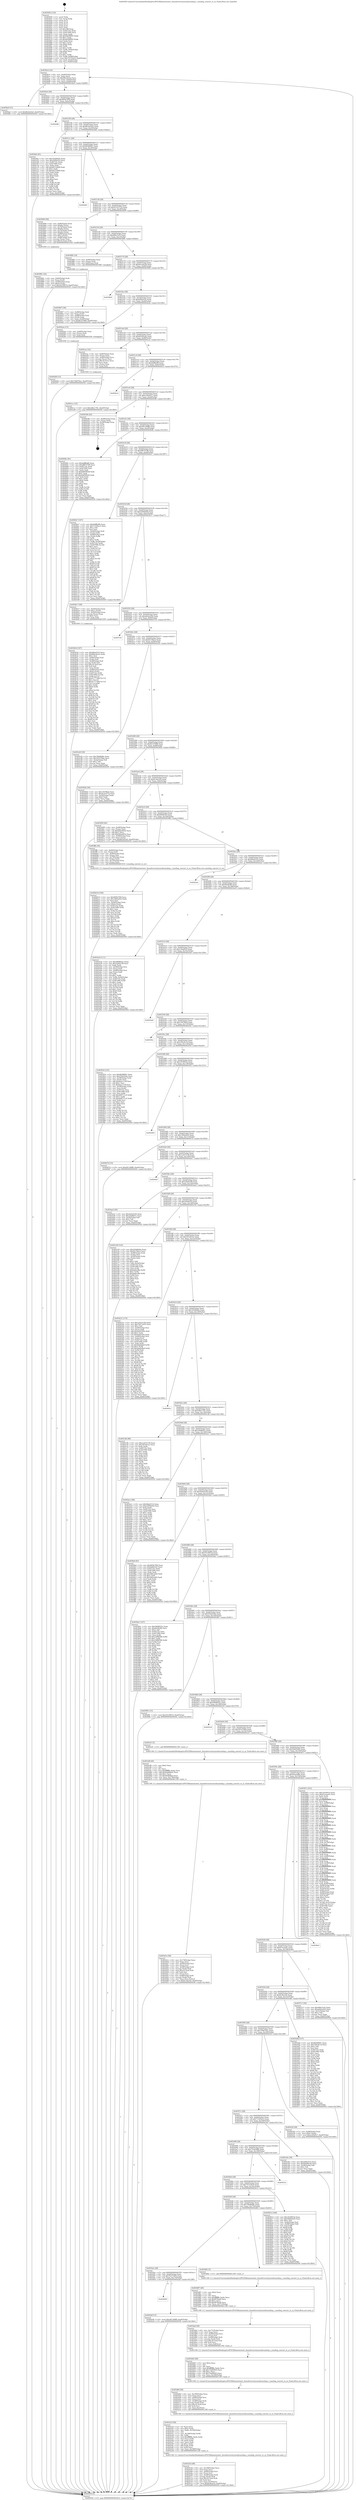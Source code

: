 digraph "0x403050" {
  label = "0x403050 (/mnt/c/Users/mathe/Desktop/tcc/POCII/binaries/extr_linuxdriversttyserialsunzilog.c_sunzilog_convert_to_zs_Final-ollvm.out::main(0))"
  labelloc = "t"
  node[shape=record]

  Entry [label="",width=0.3,height=0.3,shape=circle,fillcolor=black,style=filled]
  "0x4030c4" [label="{
     0x4030c4 [32]\l
     | [instrs]\l
     &nbsp;&nbsp;0x4030c4 \<+6\>: mov -0xa0(%rbp),%eax\l
     &nbsp;&nbsp;0x4030ca \<+2\>: mov %eax,%ecx\l
     &nbsp;&nbsp;0x4030cc \<+6\>: sub $0x88a34e2e,%ecx\l
     &nbsp;&nbsp;0x4030d2 \<+6\>: mov %eax,-0xb4(%rbp)\l
     &nbsp;&nbsp;0x4030d8 \<+6\>: mov %ecx,-0xb8(%rbp)\l
     &nbsp;&nbsp;0x4030de \<+6\>: je 0000000000403bef \<main+0xb9f\>\l
  }"]
  "0x403bef" [label="{
     0x403bef [15]\l
     | [instrs]\l
     &nbsp;&nbsp;0x403bef \<+10\>: movl $0x8b3e43a5,-0xa0(%rbp)\l
     &nbsp;&nbsp;0x403bf9 \<+5\>: jmp 0000000000404504 \<main+0x14b4\>\l
  }"]
  "0x4030e4" [label="{
     0x4030e4 [28]\l
     | [instrs]\l
     &nbsp;&nbsp;0x4030e4 \<+5\>: jmp 00000000004030e9 \<main+0x99\>\l
     &nbsp;&nbsp;0x4030e9 \<+6\>: mov -0xb4(%rbp),%eax\l
     &nbsp;&nbsp;0x4030ef \<+5\>: sub $0x895b7f58,%eax\l
     &nbsp;&nbsp;0x4030f4 \<+6\>: mov %eax,-0xbc(%rbp)\l
     &nbsp;&nbsp;0x4030fa \<+6\>: je 000000000040448b \<main+0x143b\>\l
  }"]
  Exit [label="",width=0.3,height=0.3,shape=circle,fillcolor=black,style=filled,peripheries=2]
  "0x40448b" [label="{
     0x40448b\l
  }", style=dashed]
  "0x403100" [label="{
     0x403100 [28]\l
     | [instrs]\l
     &nbsp;&nbsp;0x403100 \<+5\>: jmp 0000000000403105 \<main+0xb5\>\l
     &nbsp;&nbsp;0x403105 \<+6\>: mov -0xb4(%rbp),%eax\l
     &nbsp;&nbsp;0x40310b \<+5\>: sub $0x8b3e43a5,%eax\l
     &nbsp;&nbsp;0x403110 \<+6\>: mov %eax,-0xc0(%rbp)\l
     &nbsp;&nbsp;0x403116 \<+6\>: je 0000000000403bfe \<main+0xbae\>\l
  }"]
  "0x4042fd" [label="{
     0x4042fd [15]\l
     | [instrs]\l
     &nbsp;&nbsp;0x4042fd \<+10\>: movl $0x70b679a1,-0xa0(%rbp)\l
     &nbsp;&nbsp;0x404307 \<+5\>: jmp 0000000000404504 \<main+0x14b4\>\l
  }"]
  "0x403bfe" [label="{
     0x403bfe [91]\l
     | [instrs]\l
     &nbsp;&nbsp;0x403bfe \<+5\>: mov $0x3244844e,%eax\l
     &nbsp;&nbsp;0x403c03 \<+5\>: mov $0x2456cf1d,%ecx\l
     &nbsp;&nbsp;0x403c08 \<+7\>: mov 0x40710c,%edx\l
     &nbsp;&nbsp;0x403c0f \<+7\>: mov 0x407090,%esi\l
     &nbsp;&nbsp;0x403c16 \<+2\>: mov %edx,%edi\l
     &nbsp;&nbsp;0x403c18 \<+6\>: add $0xd013c848,%edi\l
     &nbsp;&nbsp;0x403c1e \<+3\>: sub $0x1,%edi\l
     &nbsp;&nbsp;0x403c21 \<+6\>: sub $0xd013c848,%edi\l
     &nbsp;&nbsp;0x403c27 \<+3\>: imul %edi,%edx\l
     &nbsp;&nbsp;0x403c2a \<+3\>: and $0x1,%edx\l
     &nbsp;&nbsp;0x403c2d \<+3\>: cmp $0x0,%edx\l
     &nbsp;&nbsp;0x403c30 \<+4\>: sete %r8b\l
     &nbsp;&nbsp;0x403c34 \<+3\>: cmp $0xa,%esi\l
     &nbsp;&nbsp;0x403c37 \<+4\>: setl %r9b\l
     &nbsp;&nbsp;0x403c3b \<+3\>: mov %r8b,%r10b\l
     &nbsp;&nbsp;0x403c3e \<+3\>: and %r9b,%r10b\l
     &nbsp;&nbsp;0x403c41 \<+3\>: xor %r9b,%r8b\l
     &nbsp;&nbsp;0x403c44 \<+3\>: or %r8b,%r10b\l
     &nbsp;&nbsp;0x403c47 \<+4\>: test $0x1,%r10b\l
     &nbsp;&nbsp;0x403c4b \<+3\>: cmovne %ecx,%eax\l
     &nbsp;&nbsp;0x403c4e \<+6\>: mov %eax,-0xa0(%rbp)\l
     &nbsp;&nbsp;0x403c54 \<+5\>: jmp 0000000000404504 \<main+0x14b4\>\l
  }"]
  "0x40311c" [label="{
     0x40311c [28]\l
     | [instrs]\l
     &nbsp;&nbsp;0x40311c \<+5\>: jmp 0000000000403121 \<main+0xd1\>\l
     &nbsp;&nbsp;0x403121 \<+6\>: mov -0xb4(%rbp),%eax\l
     &nbsp;&nbsp;0x403127 \<+5\>: sub $0x8b56f661,%eax\l
     &nbsp;&nbsp;0x40312c \<+6\>: mov %eax,-0xc4(%rbp)\l
     &nbsp;&nbsp;0x403132 \<+6\>: je 0000000000404461 \<main+0x1411\>\l
  }"]
  "0x403608" [label="{
     0x403608\l
  }", style=dashed]
  "0x404461" [label="{
     0x404461\l
  }", style=dashed]
  "0x403138" [label="{
     0x403138 [28]\l
     | [instrs]\l
     &nbsp;&nbsp;0x403138 \<+5\>: jmp 000000000040313d \<main+0xed\>\l
     &nbsp;&nbsp;0x40313d \<+6\>: mov -0xb4(%rbp),%eax\l
     &nbsp;&nbsp;0x403143 \<+5\>: sub $0x9125371b,%eax\l
     &nbsp;&nbsp;0x403148 \<+6\>: mov %eax,-0xc8(%rbp)\l
     &nbsp;&nbsp;0x40314e \<+6\>: je 0000000000403949 \<main+0x8f9\>\l
  }"]
  "0x4042df" [label="{
     0x4042df [15]\l
     | [instrs]\l
     &nbsp;&nbsp;0x4042df \<+10\>: movl $0xd91348f8,-0xa0(%rbp)\l
     &nbsp;&nbsp;0x4042e9 \<+5\>: jmp 0000000000404504 \<main+0x14b4\>\l
  }"]
  "0x403949" [label="{
     0x403949 [56]\l
     | [instrs]\l
     &nbsp;&nbsp;0x403949 \<+4\>: mov -0x80(%rbp),%rax\l
     &nbsp;&nbsp;0x40394d \<+6\>: movl $0x64,(%rax)\l
     &nbsp;&nbsp;0x403953 \<+4\>: mov -0x78(%rbp),%rax\l
     &nbsp;&nbsp;0x403957 \<+6\>: movl $0x64,(%rax)\l
     &nbsp;&nbsp;0x40395d \<+4\>: mov -0x70(%rbp),%rax\l
     &nbsp;&nbsp;0x403961 \<+6\>: movl $0x64,(%rax)\l
     &nbsp;&nbsp;0x403967 \<+4\>: mov -0x68(%rbp),%rax\l
     &nbsp;&nbsp;0x40396b \<+6\>: movl $0x1,(%rax)\l
     &nbsp;&nbsp;0x403971 \<+4\>: mov -0x68(%rbp),%rax\l
     &nbsp;&nbsp;0x403975 \<+3\>: movslq (%rax),%rax\l
     &nbsp;&nbsp;0x403978 \<+4\>: imul $0x18,%rax,%rdi\l
     &nbsp;&nbsp;0x40397c \<+5\>: call 0000000000401050 \<malloc@plt\>\l
     | [calls]\l
     &nbsp;&nbsp;0x401050 \{1\} (unknown)\l
  }"]
  "0x403154" [label="{
     0x403154 [28]\l
     | [instrs]\l
     &nbsp;&nbsp;0x403154 \<+5\>: jmp 0000000000403159 \<main+0x109\>\l
     &nbsp;&nbsp;0x403159 \<+6\>: mov -0xb4(%rbp),%eax\l
     &nbsp;&nbsp;0x40315f \<+5\>: sub $0x96fe7a55,%eax\l
     &nbsp;&nbsp;0x403164 \<+6\>: mov %eax,-0xcc(%rbp)\l
     &nbsp;&nbsp;0x40316a \<+6\>: je 00000000004038f4 \<main+0x8a4\>\l
  }"]
  "0x4041cc" [label="{
     0x4041cc [15]\l
     | [instrs]\l
     &nbsp;&nbsp;0x4041cc \<+10\>: movl $0x3d6c1781,-0xa0(%rbp)\l
     &nbsp;&nbsp;0x4041d6 \<+5\>: jmp 0000000000404504 \<main+0x14b4\>\l
  }"]
  "0x4038f4" [label="{
     0x4038f4 [19]\l
     | [instrs]\l
     &nbsp;&nbsp;0x4038f4 \<+7\>: mov -0x90(%rbp),%rax\l
     &nbsp;&nbsp;0x4038fb \<+3\>: mov (%rax),%rax\l
     &nbsp;&nbsp;0x4038fe \<+4\>: mov 0x8(%rax),%rdi\l
     &nbsp;&nbsp;0x403902 \<+5\>: call 0000000000401060 \<atoi@plt\>\l
     | [calls]\l
     &nbsp;&nbsp;0x401060 \{1\} (unknown)\l
  }"]
  "0x403170" [label="{
     0x403170 [28]\l
     | [instrs]\l
     &nbsp;&nbsp;0x403170 \<+5\>: jmp 0000000000403175 \<main+0x125\>\l
     &nbsp;&nbsp;0x403175 \<+6\>: mov -0xb4(%rbp),%eax\l
     &nbsp;&nbsp;0x40317b \<+5\>: sub $0x9e1a4e39,%eax\l
     &nbsp;&nbsp;0x403180 \<+6\>: mov %eax,-0xd0(%rbp)\l
     &nbsp;&nbsp;0x403186 \<+6\>: je 0000000000403840 \<main+0x7f0\>\l
  }"]
  "0x404019" [label="{
     0x404019 [100]\l
     | [instrs]\l
     &nbsp;&nbsp;0x404019 \<+5\>: mov $0x895b7f58,%ecx\l
     &nbsp;&nbsp;0x40401e \<+5\>: mov $0x1984ed5d,%edx\l
     &nbsp;&nbsp;0x404023 \<+2\>: xor %esi,%esi\l
     &nbsp;&nbsp;0x404025 \<+4\>: mov -0x40(%rbp),%rax\l
     &nbsp;&nbsp;0x404029 \<+6\>: movl $0x0,(%rax)\l
     &nbsp;&nbsp;0x40402f \<+8\>: mov 0x40710c,%r8d\l
     &nbsp;&nbsp;0x404037 \<+8\>: mov 0x407090,%r9d\l
     &nbsp;&nbsp;0x40403f \<+3\>: sub $0x1,%esi\l
     &nbsp;&nbsp;0x404042 \<+3\>: mov %r8d,%r10d\l
     &nbsp;&nbsp;0x404045 \<+3\>: add %esi,%r10d\l
     &nbsp;&nbsp;0x404048 \<+4\>: imul %r10d,%r8d\l
     &nbsp;&nbsp;0x40404c \<+4\>: and $0x1,%r8d\l
     &nbsp;&nbsp;0x404050 \<+4\>: cmp $0x0,%r8d\l
     &nbsp;&nbsp;0x404054 \<+4\>: sete %r11b\l
     &nbsp;&nbsp;0x404058 \<+4\>: cmp $0xa,%r9d\l
     &nbsp;&nbsp;0x40405c \<+3\>: setl %bl\l
     &nbsp;&nbsp;0x40405f \<+3\>: mov %r11b,%r14b\l
     &nbsp;&nbsp;0x404062 \<+3\>: and %bl,%r14b\l
     &nbsp;&nbsp;0x404065 \<+3\>: xor %bl,%r11b\l
     &nbsp;&nbsp;0x404068 \<+3\>: or %r11b,%r14b\l
     &nbsp;&nbsp;0x40406b \<+4\>: test $0x1,%r14b\l
     &nbsp;&nbsp;0x40406f \<+3\>: cmovne %edx,%ecx\l
     &nbsp;&nbsp;0x404072 \<+6\>: mov %ecx,-0xa0(%rbp)\l
     &nbsp;&nbsp;0x404078 \<+5\>: jmp 0000000000404504 \<main+0x14b4\>\l
  }"]
  "0x403840" [label="{
     0x403840\l
  }", style=dashed]
  "0x40318c" [label="{
     0x40318c [28]\l
     | [instrs]\l
     &nbsp;&nbsp;0x40318c \<+5\>: jmp 0000000000403191 \<main+0x141\>\l
     &nbsp;&nbsp;0x403191 \<+6\>: mov -0xb4(%rbp),%eax\l
     &nbsp;&nbsp;0x403197 \<+5\>: sub $0xa0f2e51b,%eax\l
     &nbsp;&nbsp;0x40319c \<+6\>: mov %eax,-0xd4(%rbp)\l
     &nbsp;&nbsp;0x4031a2 \<+6\>: je 00000000004042ee \<main+0x129e\>\l
  }"]
  "0x403e5d" [label="{
     0x403e5d [48]\l
     | [instrs]\l
     &nbsp;&nbsp;0x403e5d \<+6\>: mov -0x188(%rbp),%ecx\l
     &nbsp;&nbsp;0x403e63 \<+3\>: imul %eax,%ecx\l
     &nbsp;&nbsp;0x403e66 \<+4\>: mov -0x60(%rbp),%rsi\l
     &nbsp;&nbsp;0x403e6a \<+3\>: mov (%rsi),%rsi\l
     &nbsp;&nbsp;0x403e6d \<+4\>: mov -0x58(%rbp),%rdi\l
     &nbsp;&nbsp;0x403e71 \<+3\>: movslq (%rdi),%rdi\l
     &nbsp;&nbsp;0x403e74 \<+4\>: imul $0x18,%rdi,%rdi\l
     &nbsp;&nbsp;0x403e78 \<+3\>: add %rdi,%rsi\l
     &nbsp;&nbsp;0x403e7b \<+3\>: mov %ecx,0x10(%rsi)\l
     &nbsp;&nbsp;0x403e7e \<+10\>: movl $0x6cf4cd1b,-0xa0(%rbp)\l
     &nbsp;&nbsp;0x403e88 \<+5\>: jmp 0000000000404504 \<main+0x14b4\>\l
  }"]
  "0x4042ee" [label="{
     0x4042ee [15]\l
     | [instrs]\l
     &nbsp;&nbsp;0x4042ee \<+4\>: mov -0x60(%rbp),%rax\l
     &nbsp;&nbsp;0x4042f2 \<+3\>: mov (%rax),%rax\l
     &nbsp;&nbsp;0x4042f5 \<+3\>: mov %rax,%rdi\l
     &nbsp;&nbsp;0x4042f8 \<+5\>: call 0000000000401030 \<free@plt\>\l
     | [calls]\l
     &nbsp;&nbsp;0x401030 \{1\} (unknown)\l
  }"]
  "0x4031a8" [label="{
     0x4031a8 [28]\l
     | [instrs]\l
     &nbsp;&nbsp;0x4031a8 \<+5\>: jmp 00000000004031ad \<main+0x15d\>\l
     &nbsp;&nbsp;0x4031ad \<+6\>: mov -0xb4(%rbp),%eax\l
     &nbsp;&nbsp;0x4031b3 \<+5\>: sub $0xb8390ca0,%eax\l
     &nbsp;&nbsp;0x4031b8 \<+6\>: mov %eax,-0xd8(%rbp)\l
     &nbsp;&nbsp;0x4031be \<+6\>: je 00000000004041ac \<main+0x115c\>\l
  }"]
  "0x403e23" [label="{
     0x403e23 [58]\l
     | [instrs]\l
     &nbsp;&nbsp;0x403e23 \<+2\>: xor %ecx,%ecx\l
     &nbsp;&nbsp;0x403e25 \<+5\>: mov $0x2,%edx\l
     &nbsp;&nbsp;0x403e2a \<+6\>: mov %edx,-0x184(%rbp)\l
     &nbsp;&nbsp;0x403e30 \<+1\>: cltd\l
     &nbsp;&nbsp;0x403e31 \<+7\>: mov -0x184(%rbp),%r8d\l
     &nbsp;&nbsp;0x403e38 \<+3\>: idiv %r8d\l
     &nbsp;&nbsp;0x403e3b \<+6\>: imul $0xfffffffe,%edx,%edx\l
     &nbsp;&nbsp;0x403e41 \<+3\>: mov %ecx,%r9d\l
     &nbsp;&nbsp;0x403e44 \<+3\>: sub %edx,%r9d\l
     &nbsp;&nbsp;0x403e47 \<+2\>: mov %ecx,%edx\l
     &nbsp;&nbsp;0x403e49 \<+3\>: sub $0x1,%edx\l
     &nbsp;&nbsp;0x403e4c \<+3\>: add %edx,%r9d\l
     &nbsp;&nbsp;0x403e4f \<+3\>: sub %r9d,%ecx\l
     &nbsp;&nbsp;0x403e52 \<+6\>: mov %ecx,-0x188(%rbp)\l
     &nbsp;&nbsp;0x403e58 \<+5\>: call 0000000000401160 \<next_i\>\l
     | [calls]\l
     &nbsp;&nbsp;0x401160 \{1\} (/mnt/c/Users/mathe/Desktop/tcc/POCII/binaries/extr_linuxdriversttyserialsunzilog.c_sunzilog_convert_to_zs_Final-ollvm.out::next_i)\l
  }"]
  "0x4041ac" [label="{
     0x4041ac [32]\l
     | [instrs]\l
     &nbsp;&nbsp;0x4041ac \<+4\>: mov -0x60(%rbp),%rax\l
     &nbsp;&nbsp;0x4041b0 \<+3\>: mov (%rax),%rax\l
     &nbsp;&nbsp;0x4041b3 \<+4\>: mov -0x40(%rbp),%rcx\l
     &nbsp;&nbsp;0x4041b7 \<+3\>: movslq (%rcx),%rcx\l
     &nbsp;&nbsp;0x4041ba \<+4\>: imul $0x18,%rcx,%rcx\l
     &nbsp;&nbsp;0x4041be \<+3\>: add %rcx,%rax\l
     &nbsp;&nbsp;0x4041c1 \<+3\>: mov (%rax),%rax\l
     &nbsp;&nbsp;0x4041c4 \<+3\>: mov %rax,%rdi\l
     &nbsp;&nbsp;0x4041c7 \<+5\>: call 0000000000401030 \<free@plt\>\l
     | [calls]\l
     &nbsp;&nbsp;0x401030 \{1\} (unknown)\l
  }"]
  "0x4031c4" [label="{
     0x4031c4 [28]\l
     | [instrs]\l
     &nbsp;&nbsp;0x4031c4 \<+5\>: jmp 00000000004031c9 \<main+0x179\>\l
     &nbsp;&nbsp;0x4031c9 \<+6\>: mov -0xb4(%rbp),%eax\l
     &nbsp;&nbsp;0x4031cf \<+5\>: sub $0xbbff6a86,%eax\l
     &nbsp;&nbsp;0x4031d4 \<+6\>: mov %eax,-0xdc(%rbp)\l
     &nbsp;&nbsp;0x4031da \<+6\>: je 00000000004044c2 \<main+0x1472\>\l
  }"]
  "0x403dfd" [label="{
     0x403dfd [38]\l
     | [instrs]\l
     &nbsp;&nbsp;0x403dfd \<+6\>: mov -0x180(%rbp),%ecx\l
     &nbsp;&nbsp;0x403e03 \<+3\>: imul %eax,%ecx\l
     &nbsp;&nbsp;0x403e06 \<+4\>: mov -0x60(%rbp),%rsi\l
     &nbsp;&nbsp;0x403e0a \<+3\>: mov (%rsi),%rsi\l
     &nbsp;&nbsp;0x403e0d \<+4\>: mov -0x58(%rbp),%rdi\l
     &nbsp;&nbsp;0x403e11 \<+3\>: movslq (%rdi),%rdi\l
     &nbsp;&nbsp;0x403e14 \<+4\>: imul $0x18,%rdi,%rdi\l
     &nbsp;&nbsp;0x403e18 \<+3\>: add %rdi,%rsi\l
     &nbsp;&nbsp;0x403e1b \<+3\>: mov %ecx,0xc(%rsi)\l
     &nbsp;&nbsp;0x403e1e \<+5\>: call 0000000000401160 \<next_i\>\l
     | [calls]\l
     &nbsp;&nbsp;0x401160 \{1\} (/mnt/c/Users/mathe/Desktop/tcc/POCII/binaries/extr_linuxdriversttyserialsunzilog.c_sunzilog_convert_to_zs_Final-ollvm.out::next_i)\l
  }"]
  "0x4044c2" [label="{
     0x4044c2\l
  }", style=dashed]
  "0x4031e0" [label="{
     0x4031e0 [28]\l
     | [instrs]\l
     &nbsp;&nbsp;0x4031e0 \<+5\>: jmp 00000000004031e5 \<main+0x195\>\l
     &nbsp;&nbsp;0x4031e5 \<+6\>: mov -0xb4(%rbp),%eax\l
     &nbsp;&nbsp;0x4031eb \<+5\>: sub $0xcc95d3c7,%eax\l
     &nbsp;&nbsp;0x4031f0 \<+6\>: mov %eax,-0xe0(%rbp)\l
     &nbsp;&nbsp;0x4031f6 \<+6\>: je 000000000040434b \<main+0x12fb\>\l
  }"]
  "0x403dd5" [label="{
     0x403dd5 [40]\l
     | [instrs]\l
     &nbsp;&nbsp;0x403dd5 \<+5\>: mov $0x2,%ecx\l
     &nbsp;&nbsp;0x403dda \<+1\>: cltd\l
     &nbsp;&nbsp;0x403ddb \<+2\>: idiv %ecx\l
     &nbsp;&nbsp;0x403ddd \<+6\>: imul $0xfffffffe,%edx,%ecx\l
     &nbsp;&nbsp;0x403de3 \<+6\>: add $0x75ab9205,%ecx\l
     &nbsp;&nbsp;0x403de9 \<+3\>: add $0x1,%ecx\l
     &nbsp;&nbsp;0x403dec \<+6\>: sub $0x75ab9205,%ecx\l
     &nbsp;&nbsp;0x403df2 \<+6\>: mov %ecx,-0x180(%rbp)\l
     &nbsp;&nbsp;0x403df8 \<+5\>: call 0000000000401160 \<next_i\>\l
     | [calls]\l
     &nbsp;&nbsp;0x401160 \{1\} (/mnt/c/Users/mathe/Desktop/tcc/POCII/binaries/extr_linuxdriversttyserialsunzilog.c_sunzilog_convert_to_zs_Final-ollvm.out::next_i)\l
  }"]
  "0x40434b" [label="{
     0x40434b [24]\l
     | [instrs]\l
     &nbsp;&nbsp;0x40434b \<+7\>: mov -0x98(%rbp),%rax\l
     &nbsp;&nbsp;0x404352 \<+2\>: mov (%rax),%eax\l
     &nbsp;&nbsp;0x404354 \<+4\>: lea -0x28(%rbp),%rsp\l
     &nbsp;&nbsp;0x404358 \<+1\>: pop %rbx\l
     &nbsp;&nbsp;0x404359 \<+2\>: pop %r12\l
     &nbsp;&nbsp;0x40435b \<+2\>: pop %r13\l
     &nbsp;&nbsp;0x40435d \<+2\>: pop %r14\l
     &nbsp;&nbsp;0x40435f \<+2\>: pop %r15\l
     &nbsp;&nbsp;0x404361 \<+1\>: pop %rbp\l
     &nbsp;&nbsp;0x404362 \<+1\>: ret\l
  }"]
  "0x4031fc" [label="{
     0x4031fc [28]\l
     | [instrs]\l
     &nbsp;&nbsp;0x4031fc \<+5\>: jmp 0000000000403201 \<main+0x1b1\>\l
     &nbsp;&nbsp;0x403201 \<+6\>: mov -0xb4(%rbp),%eax\l
     &nbsp;&nbsp;0x403207 \<+5\>: sub $0xd91348f8,%eax\l
     &nbsp;&nbsp;0x40320c \<+6\>: mov %eax,-0xe4(%rbp)\l
     &nbsp;&nbsp;0x403212 \<+6\>: je 000000000040408c \<main+0x103c\>\l
  }"]
  "0x403daf" [label="{
     0x403daf [38]\l
     | [instrs]\l
     &nbsp;&nbsp;0x403daf \<+6\>: mov -0x17c(%rbp),%ecx\l
     &nbsp;&nbsp;0x403db5 \<+3\>: imul %eax,%ecx\l
     &nbsp;&nbsp;0x403db8 \<+4\>: mov -0x60(%rbp),%rsi\l
     &nbsp;&nbsp;0x403dbc \<+3\>: mov (%rsi),%rsi\l
     &nbsp;&nbsp;0x403dbf \<+4\>: mov -0x58(%rbp),%rdi\l
     &nbsp;&nbsp;0x403dc3 \<+3\>: movslq (%rdi),%rdi\l
     &nbsp;&nbsp;0x403dc6 \<+4\>: imul $0x18,%rdi,%rdi\l
     &nbsp;&nbsp;0x403dca \<+3\>: add %rdi,%rsi\l
     &nbsp;&nbsp;0x403dcd \<+3\>: mov %ecx,0x8(%rsi)\l
     &nbsp;&nbsp;0x403dd0 \<+5\>: call 0000000000401160 \<next_i\>\l
     | [calls]\l
     &nbsp;&nbsp;0x401160 \{1\} (/mnt/c/Users/mathe/Desktop/tcc/POCII/binaries/extr_linuxdriversttyserialsunzilog.c_sunzilog_convert_to_zs_Final-ollvm.out::next_i)\l
  }"]
  "0x40408c" [label="{
     0x40408c [91]\l
     | [instrs]\l
     &nbsp;&nbsp;0x40408c \<+5\>: mov $0xbbff6a86,%eax\l
     &nbsp;&nbsp;0x404091 \<+5\>: mov $0xdf874798,%ecx\l
     &nbsp;&nbsp;0x404096 \<+7\>: mov 0x40710c,%edx\l
     &nbsp;&nbsp;0x40409d \<+7\>: mov 0x407090,%esi\l
     &nbsp;&nbsp;0x4040a4 \<+2\>: mov %edx,%edi\l
     &nbsp;&nbsp;0x4040a6 \<+6\>: sub $0xb0836026,%edi\l
     &nbsp;&nbsp;0x4040ac \<+3\>: sub $0x1,%edi\l
     &nbsp;&nbsp;0x4040af \<+6\>: add $0xb0836026,%edi\l
     &nbsp;&nbsp;0x4040b5 \<+3\>: imul %edi,%edx\l
     &nbsp;&nbsp;0x4040b8 \<+3\>: and $0x1,%edx\l
     &nbsp;&nbsp;0x4040bb \<+3\>: cmp $0x0,%edx\l
     &nbsp;&nbsp;0x4040be \<+4\>: sete %r8b\l
     &nbsp;&nbsp;0x4040c2 \<+3\>: cmp $0xa,%esi\l
     &nbsp;&nbsp;0x4040c5 \<+4\>: setl %r9b\l
     &nbsp;&nbsp;0x4040c9 \<+3\>: mov %r8b,%r10b\l
     &nbsp;&nbsp;0x4040cc \<+3\>: and %r9b,%r10b\l
     &nbsp;&nbsp;0x4040cf \<+3\>: xor %r9b,%r8b\l
     &nbsp;&nbsp;0x4040d2 \<+3\>: or %r8b,%r10b\l
     &nbsp;&nbsp;0x4040d5 \<+4\>: test $0x1,%r10b\l
     &nbsp;&nbsp;0x4040d9 \<+3\>: cmovne %ecx,%eax\l
     &nbsp;&nbsp;0x4040dc \<+6\>: mov %eax,-0xa0(%rbp)\l
     &nbsp;&nbsp;0x4040e2 \<+5\>: jmp 0000000000404504 \<main+0x14b4\>\l
  }"]
  "0x403218" [label="{
     0x403218 [28]\l
     | [instrs]\l
     &nbsp;&nbsp;0x403218 \<+5\>: jmp 000000000040321d \<main+0x1cd\>\l
     &nbsp;&nbsp;0x40321d \<+6\>: mov -0xb4(%rbp),%eax\l
     &nbsp;&nbsp;0x403223 \<+5\>: sub $0xdf874798,%eax\l
     &nbsp;&nbsp;0x403228 \<+6\>: mov %eax,-0xe8(%rbp)\l
     &nbsp;&nbsp;0x40322e \<+6\>: je 00000000004040e7 \<main+0x1097\>\l
  }"]
  "0x403d87" [label="{
     0x403d87 [40]\l
     | [instrs]\l
     &nbsp;&nbsp;0x403d87 \<+5\>: mov $0x2,%ecx\l
     &nbsp;&nbsp;0x403d8c \<+1\>: cltd\l
     &nbsp;&nbsp;0x403d8d \<+2\>: idiv %ecx\l
     &nbsp;&nbsp;0x403d8f \<+6\>: imul $0xfffffffe,%edx,%ecx\l
     &nbsp;&nbsp;0x403d95 \<+6\>: sub $0xf078ae8,%ecx\l
     &nbsp;&nbsp;0x403d9b \<+3\>: add $0x1,%ecx\l
     &nbsp;&nbsp;0x403d9e \<+6\>: add $0xf078ae8,%ecx\l
     &nbsp;&nbsp;0x403da4 \<+6\>: mov %ecx,-0x17c(%rbp)\l
     &nbsp;&nbsp;0x403daa \<+5\>: call 0000000000401160 \<next_i\>\l
     | [calls]\l
     &nbsp;&nbsp;0x401160 \{1\} (/mnt/c/Users/mathe/Desktop/tcc/POCII/binaries/extr_linuxdriversttyserialsunzilog.c_sunzilog_convert_to_zs_Final-ollvm.out::next_i)\l
  }"]
  "0x4040e7" [label="{
     0x4040e7 [167]\l
     | [instrs]\l
     &nbsp;&nbsp;0x4040e7 \<+5\>: mov $0xbbff6a86,%eax\l
     &nbsp;&nbsp;0x4040ec \<+5\>: mov $0x71205ac3,%ecx\l
     &nbsp;&nbsp;0x4040f1 \<+2\>: mov $0x1,%dl\l
     &nbsp;&nbsp;0x4040f3 \<+2\>: xor %esi,%esi\l
     &nbsp;&nbsp;0x4040f5 \<+4\>: mov -0x40(%rbp),%rdi\l
     &nbsp;&nbsp;0x4040f9 \<+3\>: mov (%rdi),%r8d\l
     &nbsp;&nbsp;0x4040fc \<+4\>: mov -0x68(%rbp),%rdi\l
     &nbsp;&nbsp;0x404100 \<+3\>: cmp (%rdi),%r8d\l
     &nbsp;&nbsp;0x404103 \<+4\>: setl %r9b\l
     &nbsp;&nbsp;0x404107 \<+4\>: and $0x1,%r9b\l
     &nbsp;&nbsp;0x40410b \<+4\>: mov %r9b,-0x29(%rbp)\l
     &nbsp;&nbsp;0x40410f \<+8\>: mov 0x40710c,%r8d\l
     &nbsp;&nbsp;0x404117 \<+8\>: mov 0x407090,%r10d\l
     &nbsp;&nbsp;0x40411f \<+3\>: sub $0x1,%esi\l
     &nbsp;&nbsp;0x404122 \<+3\>: mov %r8d,%r11d\l
     &nbsp;&nbsp;0x404125 \<+3\>: add %esi,%r11d\l
     &nbsp;&nbsp;0x404128 \<+4\>: imul %r11d,%r8d\l
     &nbsp;&nbsp;0x40412c \<+4\>: and $0x1,%r8d\l
     &nbsp;&nbsp;0x404130 \<+4\>: cmp $0x0,%r8d\l
     &nbsp;&nbsp;0x404134 \<+4\>: sete %r9b\l
     &nbsp;&nbsp;0x404138 \<+4\>: cmp $0xa,%r10d\l
     &nbsp;&nbsp;0x40413c \<+3\>: setl %bl\l
     &nbsp;&nbsp;0x40413f \<+3\>: mov %r9b,%r14b\l
     &nbsp;&nbsp;0x404142 \<+4\>: xor $0xff,%r14b\l
     &nbsp;&nbsp;0x404146 \<+3\>: mov %bl,%r15b\l
     &nbsp;&nbsp;0x404149 \<+4\>: xor $0xff,%r15b\l
     &nbsp;&nbsp;0x40414d \<+3\>: xor $0x1,%dl\l
     &nbsp;&nbsp;0x404150 \<+3\>: mov %r14b,%r12b\l
     &nbsp;&nbsp;0x404153 \<+4\>: and $0xff,%r12b\l
     &nbsp;&nbsp;0x404157 \<+3\>: and %dl,%r9b\l
     &nbsp;&nbsp;0x40415a \<+3\>: mov %r15b,%r13b\l
     &nbsp;&nbsp;0x40415d \<+4\>: and $0xff,%r13b\l
     &nbsp;&nbsp;0x404161 \<+2\>: and %dl,%bl\l
     &nbsp;&nbsp;0x404163 \<+3\>: or %r9b,%r12b\l
     &nbsp;&nbsp;0x404166 \<+3\>: or %bl,%r13b\l
     &nbsp;&nbsp;0x404169 \<+3\>: xor %r13b,%r12b\l
     &nbsp;&nbsp;0x40416c \<+3\>: or %r15b,%r14b\l
     &nbsp;&nbsp;0x40416f \<+4\>: xor $0xff,%r14b\l
     &nbsp;&nbsp;0x404173 \<+3\>: or $0x1,%dl\l
     &nbsp;&nbsp;0x404176 \<+3\>: and %dl,%r14b\l
     &nbsp;&nbsp;0x404179 \<+3\>: or %r14b,%r12b\l
     &nbsp;&nbsp;0x40417c \<+4\>: test $0x1,%r12b\l
     &nbsp;&nbsp;0x404180 \<+3\>: cmovne %ecx,%eax\l
     &nbsp;&nbsp;0x404183 \<+6\>: mov %eax,-0xa0(%rbp)\l
     &nbsp;&nbsp;0x404189 \<+5\>: jmp 0000000000404504 \<main+0x14b4\>\l
  }"]
  "0x403234" [label="{
     0x403234 [28]\l
     | [instrs]\l
     &nbsp;&nbsp;0x403234 \<+5\>: jmp 0000000000403239 \<main+0x1e9\>\l
     &nbsp;&nbsp;0x403239 \<+6\>: mov -0xb4(%rbp),%eax\l
     &nbsp;&nbsp;0x40323f \<+5\>: sub $0xe209da0d,%eax\l
     &nbsp;&nbsp;0x403244 \<+6\>: mov %eax,-0xec(%rbp)\l
     &nbsp;&nbsp;0x40324a \<+6\>: je 0000000000403b17 \<main+0xac7\>\l
  }"]
  "0x4035ec" [label="{
     0x4035ec [28]\l
     | [instrs]\l
     &nbsp;&nbsp;0x4035ec \<+5\>: jmp 00000000004035f1 \<main+0x5a1\>\l
     &nbsp;&nbsp;0x4035f1 \<+6\>: mov -0xb4(%rbp),%eax\l
     &nbsp;&nbsp;0x4035f7 \<+5\>: sub $0x7b271655,%eax\l
     &nbsp;&nbsp;0x4035fc \<+6\>: mov %eax,-0x174(%rbp)\l
     &nbsp;&nbsp;0x403602 \<+6\>: je 00000000004042df \<main+0x128f\>\l
  }"]
  "0x403b17" [label="{
     0x403b17 [29]\l
     | [instrs]\l
     &nbsp;&nbsp;0x403b17 \<+4\>: mov -0x50(%rbp),%rax\l
     &nbsp;&nbsp;0x403b1b \<+6\>: movl $0x1,(%rax)\l
     &nbsp;&nbsp;0x403b21 \<+4\>: mov -0x50(%rbp),%rax\l
     &nbsp;&nbsp;0x403b25 \<+3\>: movslq (%rax),%rax\l
     &nbsp;&nbsp;0x403b28 \<+4\>: shl $0x2,%rax\l
     &nbsp;&nbsp;0x403b2c \<+3\>: mov %rax,%rdi\l
     &nbsp;&nbsp;0x403b2f \<+5\>: call 0000000000401050 \<malloc@plt\>\l
     | [calls]\l
     &nbsp;&nbsp;0x401050 \{1\} (unknown)\l
  }"]
  "0x403250" [label="{
     0x403250 [28]\l
     | [instrs]\l
     &nbsp;&nbsp;0x403250 \<+5\>: jmp 0000000000403255 \<main+0x205\>\l
     &nbsp;&nbsp;0x403255 \<+6\>: mov -0xb4(%rbp),%eax\l
     &nbsp;&nbsp;0x40325b \<+5\>: sub $0xe642a330,%eax\l
     &nbsp;&nbsp;0x403260 \<+6\>: mov %eax,-0xf0(%rbp)\l
     &nbsp;&nbsp;0x403266 \<+6\>: je 00000000004037e5 \<main+0x795\>\l
  }"]
  "0x403d82" [label="{
     0x403d82 [5]\l
     | [instrs]\l
     &nbsp;&nbsp;0x403d82 \<+5\>: call 0000000000401160 \<next_i\>\l
     | [calls]\l
     &nbsp;&nbsp;0x401160 \{1\} (/mnt/c/Users/mathe/Desktop/tcc/POCII/binaries/extr_linuxdriversttyserialsunzilog.c_sunzilog_convert_to_zs_Final-ollvm.out::next_i)\l
  }"]
  "0x4037e5" [label="{
     0x4037e5\l
  }", style=dashed]
  "0x40326c" [label="{
     0x40326c [28]\l
     | [instrs]\l
     &nbsp;&nbsp;0x40326c \<+5\>: jmp 0000000000403271 \<main+0x221\>\l
     &nbsp;&nbsp;0x403271 \<+6\>: mov -0xb4(%rbp),%eax\l
     &nbsp;&nbsp;0x403277 \<+5\>: sub $0xf2c76bc2,%eax\l
     &nbsp;&nbsp;0x40327c \<+6\>: mov %eax,-0xf4(%rbp)\l
     &nbsp;&nbsp;0x403282 \<+6\>: je 0000000000403cd3 \<main+0xc83\>\l
  }"]
  "0x403d1e" [label="{
     0x403d1e [58]\l
     | [instrs]\l
     &nbsp;&nbsp;0x403d1e \<+6\>: mov -0x178(%rbp),%ecx\l
     &nbsp;&nbsp;0x403d24 \<+3\>: imul %eax,%ecx\l
     &nbsp;&nbsp;0x403d27 \<+4\>: mov -0x60(%rbp),%rsi\l
     &nbsp;&nbsp;0x403d2b \<+3\>: mov (%rsi),%rsi\l
     &nbsp;&nbsp;0x403d2e \<+4\>: mov -0x58(%rbp),%rdi\l
     &nbsp;&nbsp;0x403d32 \<+3\>: movslq (%rdi),%rdi\l
     &nbsp;&nbsp;0x403d35 \<+4\>: imul $0x18,%rdi,%rdi\l
     &nbsp;&nbsp;0x403d39 \<+3\>: add %rdi,%rsi\l
     &nbsp;&nbsp;0x403d3c \<+3\>: mov (%rsi),%rsi\l
     &nbsp;&nbsp;0x403d3f \<+4\>: mov -0x48(%rbp),%rdi\l
     &nbsp;&nbsp;0x403d43 \<+3\>: movslq (%rdi),%rdi\l
     &nbsp;&nbsp;0x403d46 \<+3\>: mov %ecx,(%rsi,%rdi,4)\l
     &nbsp;&nbsp;0x403d49 \<+10\>: movl $0xfc18a322,-0xa0(%rbp)\l
     &nbsp;&nbsp;0x403d53 \<+5\>: jmp 0000000000404504 \<main+0x14b4\>\l
  }"]
  "0x403cd3" [label="{
     0x403cd3 [30]\l
     | [instrs]\l
     &nbsp;&nbsp;0x403cd3 \<+5\>: mov $0x76b68d8c,%eax\l
     &nbsp;&nbsp;0x403cd8 \<+5\>: mov $0x59107bbb,%ecx\l
     &nbsp;&nbsp;0x403cdd \<+3\>: mov -0x2a(%rbp),%dl\l
     &nbsp;&nbsp;0x403ce0 \<+3\>: test $0x1,%dl\l
     &nbsp;&nbsp;0x403ce3 \<+3\>: cmovne %ecx,%eax\l
     &nbsp;&nbsp;0x403ce6 \<+6\>: mov %eax,-0xa0(%rbp)\l
     &nbsp;&nbsp;0x403cec \<+5\>: jmp 0000000000404504 \<main+0x14b4\>\l
  }"]
  "0x403288" [label="{
     0x403288 [28]\l
     | [instrs]\l
     &nbsp;&nbsp;0x403288 \<+5\>: jmp 000000000040328d \<main+0x23d\>\l
     &nbsp;&nbsp;0x40328d \<+6\>: mov -0xb4(%rbp),%eax\l
     &nbsp;&nbsp;0x403293 \<+5\>: sub $0xfb107898,%eax\l
     &nbsp;&nbsp;0x403298 \<+6\>: mov %eax,-0xf8(%rbp)\l
     &nbsp;&nbsp;0x40329e \<+6\>: je 000000000040392b \<main+0x8db\>\l
  }"]
  "0x403cf6" [label="{
     0x403cf6 [40]\l
     | [instrs]\l
     &nbsp;&nbsp;0x403cf6 \<+5\>: mov $0x2,%ecx\l
     &nbsp;&nbsp;0x403cfb \<+1\>: cltd\l
     &nbsp;&nbsp;0x403cfc \<+2\>: idiv %ecx\l
     &nbsp;&nbsp;0x403cfe \<+6\>: imul $0xfffffffe,%edx,%ecx\l
     &nbsp;&nbsp;0x403d04 \<+6\>: add $0xb0dfd4b2,%ecx\l
     &nbsp;&nbsp;0x403d0a \<+3\>: add $0x1,%ecx\l
     &nbsp;&nbsp;0x403d0d \<+6\>: sub $0xb0dfd4b2,%ecx\l
     &nbsp;&nbsp;0x403d13 \<+6\>: mov %ecx,-0x178(%rbp)\l
     &nbsp;&nbsp;0x403d19 \<+5\>: call 0000000000401160 \<next_i\>\l
     | [calls]\l
     &nbsp;&nbsp;0x401160 \{1\} (/mnt/c/Users/mathe/Desktop/tcc/POCII/binaries/extr_linuxdriversttyserialsunzilog.c_sunzilog_convert_to_zs_Final-ollvm.out::next_i)\l
  }"]
  "0x40392b" [label="{
     0x40392b [30]\l
     | [instrs]\l
     &nbsp;&nbsp;0x40392b \<+5\>: mov $0x1507f9e4,%eax\l
     &nbsp;&nbsp;0x403930 \<+5\>: mov $0x9125371b,%ecx\l
     &nbsp;&nbsp;0x403935 \<+3\>: mov -0x30(%rbp),%edx\l
     &nbsp;&nbsp;0x403938 \<+3\>: cmp $0x0,%edx\l
     &nbsp;&nbsp;0x40393b \<+3\>: cmove %ecx,%eax\l
     &nbsp;&nbsp;0x40393e \<+6\>: mov %eax,-0xa0(%rbp)\l
     &nbsp;&nbsp;0x403944 \<+5\>: jmp 0000000000404504 \<main+0x14b4\>\l
  }"]
  "0x4032a4" [label="{
     0x4032a4 [28]\l
     | [instrs]\l
     &nbsp;&nbsp;0x4032a4 \<+5\>: jmp 00000000004032a9 \<main+0x259\>\l
     &nbsp;&nbsp;0x4032a9 \<+6\>: mov -0xb4(%rbp),%eax\l
     &nbsp;&nbsp;0x4032af \<+5\>: sub $0xfc18a322,%eax\l
     &nbsp;&nbsp;0x4032b4 \<+6\>: mov %eax,-0xfc(%rbp)\l
     &nbsp;&nbsp;0x4032ba \<+6\>: je 0000000000403d58 \<main+0xd08\>\l
  }"]
  "0x403b34" [label="{
     0x403b34 [187]\l
     | [instrs]\l
     &nbsp;&nbsp;0x403b34 \<+5\>: mov $0xfdbe0310,%ecx\l
     &nbsp;&nbsp;0x403b39 \<+5\>: mov $0x88a34e2e,%edx\l
     &nbsp;&nbsp;0x403b3e \<+3\>: mov $0x1,%sil\l
     &nbsp;&nbsp;0x403b41 \<+4\>: mov -0x60(%rbp),%rdi\l
     &nbsp;&nbsp;0x403b45 \<+3\>: mov (%rdi),%rdi\l
     &nbsp;&nbsp;0x403b48 \<+4\>: mov -0x58(%rbp),%r8\l
     &nbsp;&nbsp;0x403b4c \<+3\>: movslq (%r8),%r8\l
     &nbsp;&nbsp;0x403b4f \<+4\>: imul $0x18,%r8,%r8\l
     &nbsp;&nbsp;0x403b53 \<+3\>: add %r8,%rdi\l
     &nbsp;&nbsp;0x403b56 \<+3\>: mov %rax,(%rdi)\l
     &nbsp;&nbsp;0x403b59 \<+4\>: mov -0x48(%rbp),%rax\l
     &nbsp;&nbsp;0x403b5d \<+6\>: movl $0x0,(%rax)\l
     &nbsp;&nbsp;0x403b63 \<+8\>: mov 0x40710c,%r9d\l
     &nbsp;&nbsp;0x403b6b \<+8\>: mov 0x407090,%r10d\l
     &nbsp;&nbsp;0x403b73 \<+3\>: mov %r9d,%r11d\l
     &nbsp;&nbsp;0x403b76 \<+7\>: add $0x4177728d,%r11d\l
     &nbsp;&nbsp;0x403b7d \<+4\>: sub $0x1,%r11d\l
     &nbsp;&nbsp;0x403b81 \<+7\>: sub $0x4177728d,%r11d\l
     &nbsp;&nbsp;0x403b88 \<+4\>: imul %r11d,%r9d\l
     &nbsp;&nbsp;0x403b8c \<+4\>: and $0x1,%r9d\l
     &nbsp;&nbsp;0x403b90 \<+4\>: cmp $0x0,%r9d\l
     &nbsp;&nbsp;0x403b94 \<+3\>: sete %bl\l
     &nbsp;&nbsp;0x403b97 \<+4\>: cmp $0xa,%r10d\l
     &nbsp;&nbsp;0x403b9b \<+4\>: setl %r14b\l
     &nbsp;&nbsp;0x403b9f \<+3\>: mov %bl,%r15b\l
     &nbsp;&nbsp;0x403ba2 \<+4\>: xor $0xff,%r15b\l
     &nbsp;&nbsp;0x403ba6 \<+3\>: mov %r14b,%r12b\l
     &nbsp;&nbsp;0x403ba9 \<+4\>: xor $0xff,%r12b\l
     &nbsp;&nbsp;0x403bad \<+4\>: xor $0x1,%sil\l
     &nbsp;&nbsp;0x403bb1 \<+3\>: mov %r15b,%r13b\l
     &nbsp;&nbsp;0x403bb4 \<+4\>: and $0xff,%r13b\l
     &nbsp;&nbsp;0x403bb8 \<+3\>: and %sil,%bl\l
     &nbsp;&nbsp;0x403bbb \<+3\>: mov %r12b,%al\l
     &nbsp;&nbsp;0x403bbe \<+2\>: and $0xff,%al\l
     &nbsp;&nbsp;0x403bc0 \<+3\>: and %sil,%r14b\l
     &nbsp;&nbsp;0x403bc3 \<+3\>: or %bl,%r13b\l
     &nbsp;&nbsp;0x403bc6 \<+3\>: or %r14b,%al\l
     &nbsp;&nbsp;0x403bc9 \<+3\>: xor %al,%r13b\l
     &nbsp;&nbsp;0x403bcc \<+3\>: or %r12b,%r15b\l
     &nbsp;&nbsp;0x403bcf \<+4\>: xor $0xff,%r15b\l
     &nbsp;&nbsp;0x403bd3 \<+4\>: or $0x1,%sil\l
     &nbsp;&nbsp;0x403bd7 \<+3\>: and %sil,%r15b\l
     &nbsp;&nbsp;0x403bda \<+3\>: or %r15b,%r13b\l
     &nbsp;&nbsp;0x403bdd \<+4\>: test $0x1,%r13b\l
     &nbsp;&nbsp;0x403be1 \<+3\>: cmovne %edx,%ecx\l
     &nbsp;&nbsp;0x403be4 \<+6\>: mov %ecx,-0xa0(%rbp)\l
     &nbsp;&nbsp;0x403bea \<+5\>: jmp 0000000000404504 \<main+0x14b4\>\l
  }"]
  "0x403d58" [label="{
     0x403d58 [42]\l
     | [instrs]\l
     &nbsp;&nbsp;0x403d58 \<+4\>: mov -0x48(%rbp),%rax\l
     &nbsp;&nbsp;0x403d5c \<+2\>: mov (%rax),%ecx\l
     &nbsp;&nbsp;0x403d5e \<+6\>: sub $0xb92a4452,%ecx\l
     &nbsp;&nbsp;0x403d64 \<+3\>: add $0x1,%ecx\l
     &nbsp;&nbsp;0x403d67 \<+6\>: add $0xb92a4452,%ecx\l
     &nbsp;&nbsp;0x403d6d \<+4\>: mov -0x48(%rbp),%rax\l
     &nbsp;&nbsp;0x403d71 \<+2\>: mov %ecx,(%rax)\l
     &nbsp;&nbsp;0x403d73 \<+10\>: movl $0x8b3e43a5,-0xa0(%rbp)\l
     &nbsp;&nbsp;0x403d7d \<+5\>: jmp 0000000000404504 \<main+0x14b4\>\l
  }"]
  "0x4032c0" [label="{
     0x4032c0 [28]\l
     | [instrs]\l
     &nbsp;&nbsp;0x4032c0 \<+5\>: jmp 00000000004032c5 \<main+0x275\>\l
     &nbsp;&nbsp;0x4032c5 \<+6\>: mov -0xb4(%rbp),%eax\l
     &nbsp;&nbsp;0x4032cb \<+5\>: sub $0xfd4f4343,%eax\l
     &nbsp;&nbsp;0x4032d0 \<+6\>: mov %eax,-0x100(%rbp)\l
     &nbsp;&nbsp;0x4032d6 \<+6\>: je 0000000000403ffb \<main+0xfab\>\l
  }"]
  "0x403981" [label="{
     0x403981 [32]\l
     | [instrs]\l
     &nbsp;&nbsp;0x403981 \<+4\>: mov -0x60(%rbp),%rdi\l
     &nbsp;&nbsp;0x403985 \<+3\>: mov %rax,(%rdi)\l
     &nbsp;&nbsp;0x403988 \<+4\>: mov -0x58(%rbp),%rax\l
     &nbsp;&nbsp;0x40398c \<+6\>: movl $0x0,(%rax)\l
     &nbsp;&nbsp;0x403992 \<+10\>: movl $0x55c5907d,-0xa0(%rbp)\l
     &nbsp;&nbsp;0x40399c \<+5\>: jmp 0000000000404504 \<main+0x14b4\>\l
  }"]
  "0x403ffb" [label="{
     0x403ffb [30]\l
     | [instrs]\l
     &nbsp;&nbsp;0x403ffb \<+4\>: mov -0x60(%rbp),%rax\l
     &nbsp;&nbsp;0x403fff \<+3\>: mov (%rax),%rdi\l
     &nbsp;&nbsp;0x404002 \<+4\>: mov -0x80(%rbp),%rax\l
     &nbsp;&nbsp;0x404006 \<+2\>: mov (%rax),%esi\l
     &nbsp;&nbsp;0x404008 \<+4\>: mov -0x78(%rbp),%rax\l
     &nbsp;&nbsp;0x40400c \<+2\>: mov (%rax),%edx\l
     &nbsp;&nbsp;0x40400e \<+4\>: mov -0x70(%rbp),%rax\l
     &nbsp;&nbsp;0x404012 \<+2\>: mov (%rax),%ecx\l
     &nbsp;&nbsp;0x404014 \<+5\>: call 0000000000401410 \<sunzilog_convert_to_zs\>\l
     | [calls]\l
     &nbsp;&nbsp;0x401410 \{1\} (/mnt/c/Users/mathe/Desktop/tcc/POCII/binaries/extr_linuxdriversttyserialsunzilog.c_sunzilog_convert_to_zs_Final-ollvm.out::sunzilog_convert_to_zs)\l
  }"]
  "0x4032dc" [label="{
     0x4032dc [28]\l
     | [instrs]\l
     &nbsp;&nbsp;0x4032dc \<+5\>: jmp 00000000004032e1 \<main+0x291\>\l
     &nbsp;&nbsp;0x4032e1 \<+6\>: mov -0xb4(%rbp),%eax\l
     &nbsp;&nbsp;0x4032e7 \<+5\>: sub $0xfdbe0310,%eax\l
     &nbsp;&nbsp;0x4032ec \<+6\>: mov %eax,-0x104(%rbp)\l
     &nbsp;&nbsp;0x4032f2 \<+6\>: je 00000000004043ee \<main+0x139e\>\l
  }"]
  "0x403907" [label="{
     0x403907 [36]\l
     | [instrs]\l
     &nbsp;&nbsp;0x403907 \<+7\>: mov -0x88(%rbp),%rdi\l
     &nbsp;&nbsp;0x40390e \<+2\>: mov %eax,(%rdi)\l
     &nbsp;&nbsp;0x403910 \<+7\>: mov -0x88(%rbp),%rdi\l
     &nbsp;&nbsp;0x403917 \<+2\>: mov (%rdi),%eax\l
     &nbsp;&nbsp;0x403919 \<+3\>: mov %eax,-0x30(%rbp)\l
     &nbsp;&nbsp;0x40391c \<+10\>: movl $0xfb107898,-0xa0(%rbp)\l
     &nbsp;&nbsp;0x403926 \<+5\>: jmp 0000000000404504 \<main+0x14b4\>\l
  }"]
  "0x4043ee" [label="{
     0x4043ee\l
  }", style=dashed]
  "0x4032f8" [label="{
     0x4032f8 [28]\l
     | [instrs]\l
     &nbsp;&nbsp;0x4032f8 \<+5\>: jmp 00000000004032fd \<main+0x2ad\>\l
     &nbsp;&nbsp;0x4032fd \<+6\>: mov -0xb4(%rbp),%eax\l
     &nbsp;&nbsp;0x403303 \<+5\>: sub $0xfdc6fc96,%eax\l
     &nbsp;&nbsp;0x403308 \<+6\>: mov %eax,-0x108(%rbp)\l
     &nbsp;&nbsp;0x40330e \<+6\>: je 0000000000403a34 \<main+0x9e4\>\l
  }"]
  "0x403050" [label="{
     0x403050 [116]\l
     | [instrs]\l
     &nbsp;&nbsp;0x403050 \<+1\>: push %rbp\l
     &nbsp;&nbsp;0x403051 \<+3\>: mov %rsp,%rbp\l
     &nbsp;&nbsp;0x403054 \<+2\>: push %r15\l
     &nbsp;&nbsp;0x403056 \<+2\>: push %r14\l
     &nbsp;&nbsp;0x403058 \<+2\>: push %r13\l
     &nbsp;&nbsp;0x40305a \<+2\>: push %r12\l
     &nbsp;&nbsp;0x40305c \<+1\>: push %rbx\l
     &nbsp;&nbsp;0x40305d \<+7\>: sub $0x198,%rsp\l
     &nbsp;&nbsp;0x403064 \<+7\>: mov 0x40710c,%eax\l
     &nbsp;&nbsp;0x40306b \<+7\>: mov 0x407090,%ecx\l
     &nbsp;&nbsp;0x403072 \<+2\>: mov %eax,%edx\l
     &nbsp;&nbsp;0x403074 \<+6\>: add $0x64289f45,%edx\l
     &nbsp;&nbsp;0x40307a \<+3\>: sub $0x1,%edx\l
     &nbsp;&nbsp;0x40307d \<+6\>: sub $0x64289f45,%edx\l
     &nbsp;&nbsp;0x403083 \<+3\>: imul %edx,%eax\l
     &nbsp;&nbsp;0x403086 \<+3\>: and $0x1,%eax\l
     &nbsp;&nbsp;0x403089 \<+3\>: cmp $0x0,%eax\l
     &nbsp;&nbsp;0x40308c \<+4\>: sete %r8b\l
     &nbsp;&nbsp;0x403090 \<+4\>: and $0x1,%r8b\l
     &nbsp;&nbsp;0x403094 \<+7\>: mov %r8b,-0x9a(%rbp)\l
     &nbsp;&nbsp;0x40309b \<+3\>: cmp $0xa,%ecx\l
     &nbsp;&nbsp;0x40309e \<+4\>: setl %r8b\l
     &nbsp;&nbsp;0x4030a2 \<+4\>: and $0x1,%r8b\l
     &nbsp;&nbsp;0x4030a6 \<+7\>: mov %r8b,-0x99(%rbp)\l
     &nbsp;&nbsp;0x4030ad \<+10\>: movl $0x741534c9,-0xa0(%rbp)\l
     &nbsp;&nbsp;0x4030b7 \<+6\>: mov %edi,-0xa4(%rbp)\l
     &nbsp;&nbsp;0x4030bd \<+7\>: mov %rsi,-0xb0(%rbp)\l
  }"]
  "0x403a34" [label="{
     0x403a34 [111]\l
     | [instrs]\l
     &nbsp;&nbsp;0x403a34 \<+5\>: mov $0x5808052c,%eax\l
     &nbsp;&nbsp;0x403a39 \<+5\>: mov $0x22b021f9,%ecx\l
     &nbsp;&nbsp;0x403a3e \<+2\>: xor %edx,%edx\l
     &nbsp;&nbsp;0x403a40 \<+4\>: mov -0x58(%rbp),%rsi\l
     &nbsp;&nbsp;0x403a44 \<+2\>: mov (%rsi),%edi\l
     &nbsp;&nbsp;0x403a46 \<+4\>: mov -0x68(%rbp),%rsi\l
     &nbsp;&nbsp;0x403a4a \<+2\>: cmp (%rsi),%edi\l
     &nbsp;&nbsp;0x403a4c \<+4\>: setl %r8b\l
     &nbsp;&nbsp;0x403a50 \<+4\>: and $0x1,%r8b\l
     &nbsp;&nbsp;0x403a54 \<+4\>: mov %r8b,-0x2b(%rbp)\l
     &nbsp;&nbsp;0x403a58 \<+7\>: mov 0x40710c,%edi\l
     &nbsp;&nbsp;0x403a5f \<+8\>: mov 0x407090,%r9d\l
     &nbsp;&nbsp;0x403a67 \<+3\>: sub $0x1,%edx\l
     &nbsp;&nbsp;0x403a6a \<+3\>: mov %edi,%r10d\l
     &nbsp;&nbsp;0x403a6d \<+3\>: add %edx,%r10d\l
     &nbsp;&nbsp;0x403a70 \<+4\>: imul %r10d,%edi\l
     &nbsp;&nbsp;0x403a74 \<+3\>: and $0x1,%edi\l
     &nbsp;&nbsp;0x403a77 \<+3\>: cmp $0x0,%edi\l
     &nbsp;&nbsp;0x403a7a \<+4\>: sete %r8b\l
     &nbsp;&nbsp;0x403a7e \<+4\>: cmp $0xa,%r9d\l
     &nbsp;&nbsp;0x403a82 \<+4\>: setl %r11b\l
     &nbsp;&nbsp;0x403a86 \<+3\>: mov %r8b,%bl\l
     &nbsp;&nbsp;0x403a89 \<+3\>: and %r11b,%bl\l
     &nbsp;&nbsp;0x403a8c \<+3\>: xor %r11b,%r8b\l
     &nbsp;&nbsp;0x403a8f \<+3\>: or %r8b,%bl\l
     &nbsp;&nbsp;0x403a92 \<+3\>: test $0x1,%bl\l
     &nbsp;&nbsp;0x403a95 \<+3\>: cmovne %ecx,%eax\l
     &nbsp;&nbsp;0x403a98 \<+6\>: mov %eax,-0xa0(%rbp)\l
     &nbsp;&nbsp;0x403a9e \<+5\>: jmp 0000000000404504 \<main+0x14b4\>\l
  }"]
  "0x403314" [label="{
     0x403314 [28]\l
     | [instrs]\l
     &nbsp;&nbsp;0x403314 \<+5\>: jmp 0000000000403319 \<main+0x2c9\>\l
     &nbsp;&nbsp;0x403319 \<+6\>: mov -0xb4(%rbp),%eax\l
     &nbsp;&nbsp;0x40331f \<+5\>: sub $0x130a9f19,%eax\l
     &nbsp;&nbsp;0x403324 \<+6\>: mov %eax,-0x10c(%rbp)\l
     &nbsp;&nbsp;0x40332a \<+6\>: je 00000000004043a8 \<main+0x1358\>\l
  }"]
  "0x404504" [label="{
     0x404504 [5]\l
     | [instrs]\l
     &nbsp;&nbsp;0x404504 \<+5\>: jmp 00000000004030c4 \<main+0x74\>\l
  }"]
  "0x4043a8" [label="{
     0x4043a8\l
  }", style=dashed]
  "0x403330" [label="{
     0x403330 [28]\l
     | [instrs]\l
     &nbsp;&nbsp;0x403330 \<+5\>: jmp 0000000000403335 \<main+0x2e5\>\l
     &nbsp;&nbsp;0x403335 \<+6\>: mov -0xb4(%rbp),%eax\l
     &nbsp;&nbsp;0x40333b \<+5\>: sub $0x1507f9e4,%eax\l
     &nbsp;&nbsp;0x403340 \<+6\>: mov %eax,-0x110(%rbp)\l
     &nbsp;&nbsp;0x403346 \<+6\>: je 000000000040430c \<main+0x12bc\>\l
  }"]
  "0x4035d0" [label="{
     0x4035d0 [28]\l
     | [instrs]\l
     &nbsp;&nbsp;0x4035d0 \<+5\>: jmp 00000000004035d5 \<main+0x585\>\l
     &nbsp;&nbsp;0x4035d5 \<+6\>: mov -0xb4(%rbp),%eax\l
     &nbsp;&nbsp;0x4035db \<+5\>: sub $0x76b68d8c,%eax\l
     &nbsp;&nbsp;0x4035e0 \<+6\>: mov %eax,-0x170(%rbp)\l
     &nbsp;&nbsp;0x4035e6 \<+6\>: je 0000000000403d82 \<main+0xd32\>\l
  }"]
  "0x40430c" [label="{
     0x40430c\l
  }", style=dashed]
  "0x40334c" [label="{
     0x40334c [28]\l
     | [instrs]\l
     &nbsp;&nbsp;0x40334c \<+5\>: jmp 0000000000403351 \<main+0x301\>\l
     &nbsp;&nbsp;0x403351 \<+6\>: mov -0xb4(%rbp),%eax\l
     &nbsp;&nbsp;0x403357 \<+5\>: sub $0x190c9c1d,%eax\l
     &nbsp;&nbsp;0x40335c \<+6\>: mov %eax,-0x114(%rbp)\l
     &nbsp;&nbsp;0x403362 \<+6\>: je 0000000000403f16 \<main+0xec6\>\l
  }"]
  "0x403612" [label="{
     0x403612 [106]\l
     | [instrs]\l
     &nbsp;&nbsp;0x403612 \<+5\>: mov $0x191f001b,%eax\l
     &nbsp;&nbsp;0x403617 \<+5\>: mov $0x59d05ed5,%ecx\l
     &nbsp;&nbsp;0x40361c \<+2\>: mov $0x1,%dl\l
     &nbsp;&nbsp;0x40361e \<+7\>: mov -0x9a(%rbp),%sil\l
     &nbsp;&nbsp;0x403625 \<+7\>: mov -0x99(%rbp),%dil\l
     &nbsp;&nbsp;0x40362c \<+3\>: mov %sil,%r8b\l
     &nbsp;&nbsp;0x40362f \<+4\>: xor $0xff,%r8b\l
     &nbsp;&nbsp;0x403633 \<+3\>: mov %dil,%r9b\l
     &nbsp;&nbsp;0x403636 \<+4\>: xor $0xff,%r9b\l
     &nbsp;&nbsp;0x40363a \<+3\>: xor $0x0,%dl\l
     &nbsp;&nbsp;0x40363d \<+3\>: mov %r8b,%r10b\l
     &nbsp;&nbsp;0x403640 \<+4\>: and $0x0,%r10b\l
     &nbsp;&nbsp;0x403644 \<+3\>: and %dl,%sil\l
     &nbsp;&nbsp;0x403647 \<+3\>: mov %r9b,%r11b\l
     &nbsp;&nbsp;0x40364a \<+4\>: and $0x0,%r11b\l
     &nbsp;&nbsp;0x40364e \<+3\>: and %dl,%dil\l
     &nbsp;&nbsp;0x403651 \<+3\>: or %sil,%r10b\l
     &nbsp;&nbsp;0x403654 \<+3\>: or %dil,%r11b\l
     &nbsp;&nbsp;0x403657 \<+3\>: xor %r11b,%r10b\l
     &nbsp;&nbsp;0x40365a \<+3\>: or %r9b,%r8b\l
     &nbsp;&nbsp;0x40365d \<+4\>: xor $0xff,%r8b\l
     &nbsp;&nbsp;0x403661 \<+3\>: or $0x0,%dl\l
     &nbsp;&nbsp;0x403664 \<+3\>: and %dl,%r8b\l
     &nbsp;&nbsp;0x403667 \<+3\>: or %r8b,%r10b\l
     &nbsp;&nbsp;0x40366a \<+4\>: test $0x1,%r10b\l
     &nbsp;&nbsp;0x40366e \<+3\>: cmovne %ecx,%eax\l
     &nbsp;&nbsp;0x403671 \<+6\>: mov %eax,-0xa0(%rbp)\l
     &nbsp;&nbsp;0x403677 \<+5\>: jmp 0000000000404504 \<main+0x14b4\>\l
  }"]
  "0x403f16" [label="{
     0x403f16 [123]\l
     | [instrs]\l
     &nbsp;&nbsp;0x403f16 \<+5\>: mov $0x8b56f661,%eax\l
     &nbsp;&nbsp;0x403f1b \<+5\>: mov $0x55d243de,%ecx\l
     &nbsp;&nbsp;0x403f20 \<+4\>: mov -0x58(%rbp),%rdx\l
     &nbsp;&nbsp;0x403f24 \<+2\>: mov (%rdx),%esi\l
     &nbsp;&nbsp;0x403f26 \<+6\>: add $0x6ee111bf,%esi\l
     &nbsp;&nbsp;0x403f2c \<+3\>: add $0x1,%esi\l
     &nbsp;&nbsp;0x403f2f \<+6\>: sub $0x6ee111bf,%esi\l
     &nbsp;&nbsp;0x403f35 \<+4\>: mov -0x58(%rbp),%rdx\l
     &nbsp;&nbsp;0x403f39 \<+2\>: mov %esi,(%rdx)\l
     &nbsp;&nbsp;0x403f3b \<+7\>: mov 0x40710c,%esi\l
     &nbsp;&nbsp;0x403f42 \<+7\>: mov 0x407090,%edi\l
     &nbsp;&nbsp;0x403f49 \<+3\>: mov %esi,%r8d\l
     &nbsp;&nbsp;0x403f4c \<+7\>: add $0x409711c5,%r8d\l
     &nbsp;&nbsp;0x403f53 \<+4\>: sub $0x1,%r8d\l
     &nbsp;&nbsp;0x403f57 \<+7\>: sub $0x409711c5,%r8d\l
     &nbsp;&nbsp;0x403f5e \<+4\>: imul %r8d,%esi\l
     &nbsp;&nbsp;0x403f62 \<+3\>: and $0x1,%esi\l
     &nbsp;&nbsp;0x403f65 \<+3\>: cmp $0x0,%esi\l
     &nbsp;&nbsp;0x403f68 \<+4\>: sete %r9b\l
     &nbsp;&nbsp;0x403f6c \<+3\>: cmp $0xa,%edi\l
     &nbsp;&nbsp;0x403f6f \<+4\>: setl %r10b\l
     &nbsp;&nbsp;0x403f73 \<+3\>: mov %r9b,%r11b\l
     &nbsp;&nbsp;0x403f76 \<+3\>: and %r10b,%r11b\l
     &nbsp;&nbsp;0x403f79 \<+3\>: xor %r10b,%r9b\l
     &nbsp;&nbsp;0x403f7c \<+3\>: or %r9b,%r11b\l
     &nbsp;&nbsp;0x403f7f \<+4\>: test $0x1,%r11b\l
     &nbsp;&nbsp;0x403f83 \<+3\>: cmovne %ecx,%eax\l
     &nbsp;&nbsp;0x403f86 \<+6\>: mov %eax,-0xa0(%rbp)\l
     &nbsp;&nbsp;0x403f8c \<+5\>: jmp 0000000000404504 \<main+0x14b4\>\l
  }"]
  "0x403368" [label="{
     0x403368 [28]\l
     | [instrs]\l
     &nbsp;&nbsp;0x403368 \<+5\>: jmp 000000000040336d \<main+0x31d\>\l
     &nbsp;&nbsp;0x40336d \<+6\>: mov -0xb4(%rbp),%eax\l
     &nbsp;&nbsp;0x403373 \<+5\>: sub $0x191f001b,%eax\l
     &nbsp;&nbsp;0x403378 \<+6\>: mov %eax,-0x118(%rbp)\l
     &nbsp;&nbsp;0x40337e \<+6\>: je 0000000000404363 \<main+0x1313\>\l
  }"]
  "0x4035b4" [label="{
     0x4035b4 [28]\l
     | [instrs]\l
     &nbsp;&nbsp;0x4035b4 \<+5\>: jmp 00000000004035b9 \<main+0x569\>\l
     &nbsp;&nbsp;0x4035b9 \<+6\>: mov -0xb4(%rbp),%eax\l
     &nbsp;&nbsp;0x4035bf \<+5\>: sub $0x741534c9,%eax\l
     &nbsp;&nbsp;0x4035c4 \<+6\>: mov %eax,-0x16c(%rbp)\l
     &nbsp;&nbsp;0x4035ca \<+6\>: je 0000000000403612 \<main+0x5c2\>\l
  }"]
  "0x404363" [label="{
     0x404363\l
  }", style=dashed]
  "0x403384" [label="{
     0x403384 [28]\l
     | [instrs]\l
     &nbsp;&nbsp;0x403384 \<+5\>: jmp 0000000000403389 \<main+0x339\>\l
     &nbsp;&nbsp;0x403389 \<+6\>: mov -0xb4(%rbp),%eax\l
     &nbsp;&nbsp;0x40338f \<+5\>: sub $0x1984ed5d,%eax\l
     &nbsp;&nbsp;0x403394 \<+6\>: mov %eax,-0x11c(%rbp)\l
     &nbsp;&nbsp;0x40339a \<+6\>: je 000000000040407d \<main+0x102d\>\l
  }"]
  "0x40431b" [label="{
     0x40431b\l
  }", style=dashed]
  "0x40407d" [label="{
     0x40407d [15]\l
     | [instrs]\l
     &nbsp;&nbsp;0x40407d \<+10\>: movl $0xd91348f8,-0xa0(%rbp)\l
     &nbsp;&nbsp;0x404087 \<+5\>: jmp 0000000000404504 \<main+0x14b4\>\l
  }"]
  "0x4033a0" [label="{
     0x4033a0 [28]\l
     | [instrs]\l
     &nbsp;&nbsp;0x4033a0 \<+5\>: jmp 00000000004033a5 \<main+0x355\>\l
     &nbsp;&nbsp;0x4033a5 \<+6\>: mov -0xb4(%rbp),%eax\l
     &nbsp;&nbsp;0x4033ab \<+5\>: sub $0x1ad15138,%eax\l
     &nbsp;&nbsp;0x4033b0 \<+6\>: mov %eax,-0x120(%rbp)\l
     &nbsp;&nbsp;0x4033b6 \<+6\>: je 00000000004044e7 \<main+0x1497\>\l
  }"]
  "0x403598" [label="{
     0x403598 [28]\l
     | [instrs]\l
     &nbsp;&nbsp;0x403598 \<+5\>: jmp 000000000040359d \<main+0x54d\>\l
     &nbsp;&nbsp;0x40359d \<+6\>: mov -0xb4(%rbp),%eax\l
     &nbsp;&nbsp;0x4035a3 \<+5\>: sub $0x723dc989,%eax\l
     &nbsp;&nbsp;0x4035a8 \<+6\>: mov %eax,-0x168(%rbp)\l
     &nbsp;&nbsp;0x4035ae \<+6\>: je 000000000040431b \<main+0x12cb\>\l
  }"]
  "0x4044e7" [label="{
     0x4044e7\l
  }", style=dashed]
  "0x4033bc" [label="{
     0x4033bc [28]\l
     | [instrs]\l
     &nbsp;&nbsp;0x4033bc \<+5\>: jmp 00000000004033c1 \<main+0x371\>\l
     &nbsp;&nbsp;0x4033c1 \<+6\>: mov -0xb4(%rbp),%eax\l
     &nbsp;&nbsp;0x4033c7 \<+5\>: sub $0x22b021f9,%eax\l
     &nbsp;&nbsp;0x4033cc \<+6\>: mov %eax,-0x124(%rbp)\l
     &nbsp;&nbsp;0x4033d2 \<+6\>: je 0000000000403aa3 \<main+0xa53\>\l
  }"]
  "0x40418e" [label="{
     0x40418e [30]\l
     | [instrs]\l
     &nbsp;&nbsp;0x40418e \<+5\>: mov $0xa0f2e51b,%eax\l
     &nbsp;&nbsp;0x404193 \<+5\>: mov $0xb8390ca0,%ecx\l
     &nbsp;&nbsp;0x404198 \<+3\>: mov -0x29(%rbp),%dl\l
     &nbsp;&nbsp;0x40419b \<+3\>: test $0x1,%dl\l
     &nbsp;&nbsp;0x40419e \<+3\>: cmovne %ecx,%eax\l
     &nbsp;&nbsp;0x4041a1 \<+6\>: mov %eax,-0xa0(%rbp)\l
     &nbsp;&nbsp;0x4041a7 \<+5\>: jmp 0000000000404504 \<main+0x14b4\>\l
  }"]
  "0x403aa3" [label="{
     0x403aa3 [30]\l
     | [instrs]\l
     &nbsp;&nbsp;0x403aa3 \<+5\>: mov $0x4eb43c04,%eax\l
     &nbsp;&nbsp;0x403aa8 \<+5\>: mov $0x3eb8b01c,%ecx\l
     &nbsp;&nbsp;0x403aad \<+3\>: mov -0x2b(%rbp),%dl\l
     &nbsp;&nbsp;0x403ab0 \<+3\>: test $0x1,%dl\l
     &nbsp;&nbsp;0x403ab3 \<+3\>: cmovne %ecx,%eax\l
     &nbsp;&nbsp;0x403ab6 \<+6\>: mov %eax,-0xa0(%rbp)\l
     &nbsp;&nbsp;0x403abc \<+5\>: jmp 0000000000404504 \<main+0x14b4\>\l
  }"]
  "0x4033d8" [label="{
     0x4033d8 [28]\l
     | [instrs]\l
     &nbsp;&nbsp;0x4033d8 \<+5\>: jmp 00000000004033dd \<main+0x38d\>\l
     &nbsp;&nbsp;0x4033dd \<+6\>: mov -0xb4(%rbp),%eax\l
     &nbsp;&nbsp;0x4033e3 \<+5\>: sub $0x2456cf1d,%eax\l
     &nbsp;&nbsp;0x4033e8 \<+6\>: mov %eax,-0x128(%rbp)\l
     &nbsp;&nbsp;0x4033ee \<+6\>: je 0000000000403c59 \<main+0xc09\>\l
  }"]
  "0x40357c" [label="{
     0x40357c [28]\l
     | [instrs]\l
     &nbsp;&nbsp;0x40357c \<+5\>: jmp 0000000000403581 \<main+0x531\>\l
     &nbsp;&nbsp;0x403581 \<+6\>: mov -0xb4(%rbp),%eax\l
     &nbsp;&nbsp;0x403587 \<+5\>: sub $0x71205ac3,%eax\l
     &nbsp;&nbsp;0x40358c \<+6\>: mov %eax,-0x164(%rbp)\l
     &nbsp;&nbsp;0x403592 \<+6\>: je 000000000040418e \<main+0x113e\>\l
  }"]
  "0x403c59" [label="{
     0x403c59 [122]\l
     | [instrs]\l
     &nbsp;&nbsp;0x403c59 \<+5\>: mov $0x3244844e,%eax\l
     &nbsp;&nbsp;0x403c5e \<+5\>: mov $0xf2c76bc2,%ecx\l
     &nbsp;&nbsp;0x403c63 \<+4\>: mov -0x48(%rbp),%rdx\l
     &nbsp;&nbsp;0x403c67 \<+2\>: mov (%rdx),%esi\l
     &nbsp;&nbsp;0x403c69 \<+4\>: mov -0x50(%rbp),%rdx\l
     &nbsp;&nbsp;0x403c6d \<+2\>: cmp (%rdx),%esi\l
     &nbsp;&nbsp;0x403c6f \<+4\>: setl %dil\l
     &nbsp;&nbsp;0x403c73 \<+4\>: and $0x1,%dil\l
     &nbsp;&nbsp;0x403c77 \<+4\>: mov %dil,-0x2a(%rbp)\l
     &nbsp;&nbsp;0x403c7b \<+7\>: mov 0x40710c,%esi\l
     &nbsp;&nbsp;0x403c82 \<+8\>: mov 0x407090,%r8d\l
     &nbsp;&nbsp;0x403c8a \<+3\>: mov %esi,%r9d\l
     &nbsp;&nbsp;0x403c8d \<+7\>: add $0xba6ec8fe,%r9d\l
     &nbsp;&nbsp;0x403c94 \<+4\>: sub $0x1,%r9d\l
     &nbsp;&nbsp;0x403c98 \<+7\>: sub $0xba6ec8fe,%r9d\l
     &nbsp;&nbsp;0x403c9f \<+4\>: imul %r9d,%esi\l
     &nbsp;&nbsp;0x403ca3 \<+3\>: and $0x1,%esi\l
     &nbsp;&nbsp;0x403ca6 \<+3\>: cmp $0x0,%esi\l
     &nbsp;&nbsp;0x403ca9 \<+4\>: sete %dil\l
     &nbsp;&nbsp;0x403cad \<+4\>: cmp $0xa,%r8d\l
     &nbsp;&nbsp;0x403cb1 \<+4\>: setl %r10b\l
     &nbsp;&nbsp;0x403cb5 \<+3\>: mov %dil,%r11b\l
     &nbsp;&nbsp;0x403cb8 \<+3\>: and %r10b,%r11b\l
     &nbsp;&nbsp;0x403cbb \<+3\>: xor %r10b,%dil\l
     &nbsp;&nbsp;0x403cbe \<+3\>: or %dil,%r11b\l
     &nbsp;&nbsp;0x403cc1 \<+4\>: test $0x1,%r11b\l
     &nbsp;&nbsp;0x403cc5 \<+3\>: cmovne %ecx,%eax\l
     &nbsp;&nbsp;0x403cc8 \<+6\>: mov %eax,-0xa0(%rbp)\l
     &nbsp;&nbsp;0x403cce \<+5\>: jmp 0000000000404504 \<main+0x14b4\>\l
  }"]
  "0x4033f4" [label="{
     0x4033f4 [28]\l
     | [instrs]\l
     &nbsp;&nbsp;0x4033f4 \<+5\>: jmp 00000000004033f9 \<main+0x3a9\>\l
     &nbsp;&nbsp;0x4033f9 \<+6\>: mov -0xb4(%rbp),%eax\l
     &nbsp;&nbsp;0x4033ff \<+5\>: sub $0x301d01ec,%eax\l
     &nbsp;&nbsp;0x403404 \<+6\>: mov %eax,-0x12c(%rbp)\l
     &nbsp;&nbsp;0x40340a \<+6\>: je 0000000000404231 \<main+0x11e1\>\l
  }"]
  "0x40432f" [label="{
     0x40432f [28]\l
     | [instrs]\l
     &nbsp;&nbsp;0x40432f \<+7\>: mov -0x98(%rbp),%rax\l
     &nbsp;&nbsp;0x404336 \<+6\>: movl $0x0,(%rax)\l
     &nbsp;&nbsp;0x40433c \<+10\>: movl $0xcc95d3c7,-0xa0(%rbp)\l
     &nbsp;&nbsp;0x404346 \<+5\>: jmp 0000000000404504 \<main+0x14b4\>\l
  }"]
  "0x404231" [label="{
     0x404231 [174]\l
     | [instrs]\l
     &nbsp;&nbsp;0x404231 \<+5\>: mov $0x1ad15138,%eax\l
     &nbsp;&nbsp;0x404236 \<+5\>: mov $0x7b271655,%ecx\l
     &nbsp;&nbsp;0x40423b \<+2\>: mov $0x1,%dl\l
     &nbsp;&nbsp;0x40423d \<+4\>: mov -0x40(%rbp),%rsi\l
     &nbsp;&nbsp;0x404241 \<+2\>: mov (%rsi),%edi\l
     &nbsp;&nbsp;0x404243 \<+6\>: add $0xfad4162b,%edi\l
     &nbsp;&nbsp;0x404249 \<+3\>: add $0x1,%edi\l
     &nbsp;&nbsp;0x40424c \<+6\>: sub $0xfad4162b,%edi\l
     &nbsp;&nbsp;0x404252 \<+4\>: mov -0x40(%rbp),%rsi\l
     &nbsp;&nbsp;0x404256 \<+2\>: mov %edi,(%rsi)\l
     &nbsp;&nbsp;0x404258 \<+7\>: mov 0x40710c,%edi\l
     &nbsp;&nbsp;0x40425f \<+8\>: mov 0x407090,%r8d\l
     &nbsp;&nbsp;0x404267 \<+3\>: mov %edi,%r9d\l
     &nbsp;&nbsp;0x40426a \<+7\>: sub $0x8abfa8e9,%r9d\l
     &nbsp;&nbsp;0x404271 \<+4\>: sub $0x1,%r9d\l
     &nbsp;&nbsp;0x404275 \<+7\>: add $0x8abfa8e9,%r9d\l
     &nbsp;&nbsp;0x40427c \<+4\>: imul %r9d,%edi\l
     &nbsp;&nbsp;0x404280 \<+3\>: and $0x1,%edi\l
     &nbsp;&nbsp;0x404283 \<+3\>: cmp $0x0,%edi\l
     &nbsp;&nbsp;0x404286 \<+4\>: sete %r10b\l
     &nbsp;&nbsp;0x40428a \<+4\>: cmp $0xa,%r8d\l
     &nbsp;&nbsp;0x40428e \<+4\>: setl %r11b\l
     &nbsp;&nbsp;0x404292 \<+3\>: mov %r10b,%bl\l
     &nbsp;&nbsp;0x404295 \<+3\>: xor $0xff,%bl\l
     &nbsp;&nbsp;0x404298 \<+3\>: mov %r11b,%r14b\l
     &nbsp;&nbsp;0x40429b \<+4\>: xor $0xff,%r14b\l
     &nbsp;&nbsp;0x40429f \<+3\>: xor $0x0,%dl\l
     &nbsp;&nbsp;0x4042a2 \<+3\>: mov %bl,%r15b\l
     &nbsp;&nbsp;0x4042a5 \<+4\>: and $0x0,%r15b\l
     &nbsp;&nbsp;0x4042a9 \<+3\>: and %dl,%r10b\l
     &nbsp;&nbsp;0x4042ac \<+3\>: mov %r14b,%r12b\l
     &nbsp;&nbsp;0x4042af \<+4\>: and $0x0,%r12b\l
     &nbsp;&nbsp;0x4042b3 \<+3\>: and %dl,%r11b\l
     &nbsp;&nbsp;0x4042b6 \<+3\>: or %r10b,%r15b\l
     &nbsp;&nbsp;0x4042b9 \<+3\>: or %r11b,%r12b\l
     &nbsp;&nbsp;0x4042bc \<+3\>: xor %r12b,%r15b\l
     &nbsp;&nbsp;0x4042bf \<+3\>: or %r14b,%bl\l
     &nbsp;&nbsp;0x4042c2 \<+3\>: xor $0xff,%bl\l
     &nbsp;&nbsp;0x4042c5 \<+3\>: or $0x0,%dl\l
     &nbsp;&nbsp;0x4042c8 \<+2\>: and %dl,%bl\l
     &nbsp;&nbsp;0x4042ca \<+3\>: or %bl,%r15b\l
     &nbsp;&nbsp;0x4042cd \<+4\>: test $0x1,%r15b\l
     &nbsp;&nbsp;0x4042d1 \<+3\>: cmovne %ecx,%eax\l
     &nbsp;&nbsp;0x4042d4 \<+6\>: mov %eax,-0xa0(%rbp)\l
     &nbsp;&nbsp;0x4042da \<+5\>: jmp 0000000000404504 \<main+0x14b4\>\l
  }"]
  "0x403410" [label="{
     0x403410 [28]\l
     | [instrs]\l
     &nbsp;&nbsp;0x403410 \<+5\>: jmp 0000000000403415 \<main+0x3c5\>\l
     &nbsp;&nbsp;0x403415 \<+6\>: mov -0xb4(%rbp),%eax\l
     &nbsp;&nbsp;0x40341b \<+5\>: sub $0x3244844e,%eax\l
     &nbsp;&nbsp;0x403420 \<+6\>: mov %eax,-0x130(%rbp)\l
     &nbsp;&nbsp;0x403426 \<+6\>: je 000000000040443c \<main+0x13ec\>\l
  }"]
  "0x403560" [label="{
     0x403560 [28]\l
     | [instrs]\l
     &nbsp;&nbsp;0x403560 \<+5\>: jmp 0000000000403565 \<main+0x515\>\l
     &nbsp;&nbsp;0x403565 \<+6\>: mov -0xb4(%rbp),%eax\l
     &nbsp;&nbsp;0x40356b \<+5\>: sub $0x70b679a1,%eax\l
     &nbsp;&nbsp;0x403570 \<+6\>: mov %eax,-0x160(%rbp)\l
     &nbsp;&nbsp;0x403576 \<+6\>: je 000000000040432f \<main+0x12df\>\l
  }"]
  "0x40443c" [label="{
     0x40443c\l
  }", style=dashed]
  "0x40342c" [label="{
     0x40342c [28]\l
     | [instrs]\l
     &nbsp;&nbsp;0x40342c \<+5\>: jmp 0000000000403431 \<main+0x3e1\>\l
     &nbsp;&nbsp;0x403431 \<+6\>: mov -0xb4(%rbp),%eax\l
     &nbsp;&nbsp;0x403437 \<+5\>: sub $0x3d6c1781,%eax\l
     &nbsp;&nbsp;0x40343c \<+6\>: mov %eax,-0x134(%rbp)\l
     &nbsp;&nbsp;0x403442 \<+6\>: je 00000000004041db \<main+0x118b\>\l
  }"]
  "0x403e8d" [label="{
     0x403e8d [137]\l
     | [instrs]\l
     &nbsp;&nbsp;0x403e8d \<+5\>: mov $0x8b56f661,%eax\l
     &nbsp;&nbsp;0x403e92 \<+5\>: mov $0x190c9c1d,%ecx\l
     &nbsp;&nbsp;0x403e97 \<+2\>: mov $0x1,%dl\l
     &nbsp;&nbsp;0x403e99 \<+2\>: xor %esi,%esi\l
     &nbsp;&nbsp;0x403e9b \<+7\>: mov 0x40710c,%edi\l
     &nbsp;&nbsp;0x403ea2 \<+8\>: mov 0x407090,%r8d\l
     &nbsp;&nbsp;0x403eaa \<+3\>: sub $0x1,%esi\l
     &nbsp;&nbsp;0x403ead \<+3\>: mov %edi,%r9d\l
     &nbsp;&nbsp;0x403eb0 \<+3\>: add %esi,%r9d\l
     &nbsp;&nbsp;0x403eb3 \<+4\>: imul %r9d,%edi\l
     &nbsp;&nbsp;0x403eb7 \<+3\>: and $0x1,%edi\l
     &nbsp;&nbsp;0x403eba \<+3\>: cmp $0x0,%edi\l
     &nbsp;&nbsp;0x403ebd \<+4\>: sete %r10b\l
     &nbsp;&nbsp;0x403ec1 \<+4\>: cmp $0xa,%r8d\l
     &nbsp;&nbsp;0x403ec5 \<+4\>: setl %r11b\l
     &nbsp;&nbsp;0x403ec9 \<+3\>: mov %r10b,%bl\l
     &nbsp;&nbsp;0x403ecc \<+3\>: xor $0xff,%bl\l
     &nbsp;&nbsp;0x403ecf \<+3\>: mov %r11b,%r14b\l
     &nbsp;&nbsp;0x403ed2 \<+4\>: xor $0xff,%r14b\l
     &nbsp;&nbsp;0x403ed6 \<+3\>: xor $0x1,%dl\l
     &nbsp;&nbsp;0x403ed9 \<+3\>: mov %bl,%r15b\l
     &nbsp;&nbsp;0x403edc \<+4\>: and $0xff,%r15b\l
     &nbsp;&nbsp;0x403ee0 \<+3\>: and %dl,%r10b\l
     &nbsp;&nbsp;0x403ee3 \<+3\>: mov %r14b,%r12b\l
     &nbsp;&nbsp;0x403ee6 \<+4\>: and $0xff,%r12b\l
     &nbsp;&nbsp;0x403eea \<+3\>: and %dl,%r11b\l
     &nbsp;&nbsp;0x403eed \<+3\>: or %r10b,%r15b\l
     &nbsp;&nbsp;0x403ef0 \<+3\>: or %r11b,%r12b\l
     &nbsp;&nbsp;0x403ef3 \<+3\>: xor %r12b,%r15b\l
     &nbsp;&nbsp;0x403ef6 \<+3\>: or %r14b,%bl\l
     &nbsp;&nbsp;0x403ef9 \<+3\>: xor $0xff,%bl\l
     &nbsp;&nbsp;0x403efc \<+3\>: or $0x1,%dl\l
     &nbsp;&nbsp;0x403eff \<+2\>: and %dl,%bl\l
     &nbsp;&nbsp;0x403f01 \<+3\>: or %bl,%r15b\l
     &nbsp;&nbsp;0x403f04 \<+4\>: test $0x1,%r15b\l
     &nbsp;&nbsp;0x403f08 \<+3\>: cmovne %ecx,%eax\l
     &nbsp;&nbsp;0x403f0b \<+6\>: mov %eax,-0xa0(%rbp)\l
     &nbsp;&nbsp;0x403f11 \<+5\>: jmp 0000000000404504 \<main+0x14b4\>\l
  }"]
  "0x4041db" [label="{
     0x4041db [86]\l
     | [instrs]\l
     &nbsp;&nbsp;0x4041db \<+5\>: mov $0x1ad15138,%eax\l
     &nbsp;&nbsp;0x4041e0 \<+5\>: mov $0x301d01ec,%ecx\l
     &nbsp;&nbsp;0x4041e5 \<+2\>: xor %edx,%edx\l
     &nbsp;&nbsp;0x4041e7 \<+7\>: mov 0x40710c,%esi\l
     &nbsp;&nbsp;0x4041ee \<+7\>: mov 0x407090,%edi\l
     &nbsp;&nbsp;0x4041f5 \<+3\>: sub $0x1,%edx\l
     &nbsp;&nbsp;0x4041f8 \<+3\>: mov %esi,%r8d\l
     &nbsp;&nbsp;0x4041fb \<+3\>: add %edx,%r8d\l
     &nbsp;&nbsp;0x4041fe \<+4\>: imul %r8d,%esi\l
     &nbsp;&nbsp;0x404202 \<+3\>: and $0x1,%esi\l
     &nbsp;&nbsp;0x404205 \<+3\>: cmp $0x0,%esi\l
     &nbsp;&nbsp;0x404208 \<+4\>: sete %r9b\l
     &nbsp;&nbsp;0x40420c \<+3\>: cmp $0xa,%edi\l
     &nbsp;&nbsp;0x40420f \<+4\>: setl %r10b\l
     &nbsp;&nbsp;0x404213 \<+3\>: mov %r9b,%r11b\l
     &nbsp;&nbsp;0x404216 \<+3\>: and %r10b,%r11b\l
     &nbsp;&nbsp;0x404219 \<+3\>: xor %r10b,%r9b\l
     &nbsp;&nbsp;0x40421c \<+3\>: or %r9b,%r11b\l
     &nbsp;&nbsp;0x40421f \<+4\>: test $0x1,%r11b\l
     &nbsp;&nbsp;0x404223 \<+3\>: cmovne %ecx,%eax\l
     &nbsp;&nbsp;0x404226 \<+6\>: mov %eax,-0xa0(%rbp)\l
     &nbsp;&nbsp;0x40422c \<+5\>: jmp 0000000000404504 \<main+0x14b4\>\l
  }"]
  "0x403448" [label="{
     0x403448 [28]\l
     | [instrs]\l
     &nbsp;&nbsp;0x403448 \<+5\>: jmp 000000000040344d \<main+0x3fd\>\l
     &nbsp;&nbsp;0x40344d \<+6\>: mov -0xb4(%rbp),%eax\l
     &nbsp;&nbsp;0x403453 \<+5\>: sub $0x3eb8b01c,%eax\l
     &nbsp;&nbsp;0x403458 \<+6\>: mov %eax,-0x138(%rbp)\l
     &nbsp;&nbsp;0x40345e \<+6\>: je 0000000000403ac1 \<main+0xa71\>\l
  }"]
  "0x403544" [label="{
     0x403544 [28]\l
     | [instrs]\l
     &nbsp;&nbsp;0x403544 \<+5\>: jmp 0000000000403549 \<main+0x4f9\>\l
     &nbsp;&nbsp;0x403549 \<+6\>: mov -0xb4(%rbp),%eax\l
     &nbsp;&nbsp;0x40354f \<+5\>: sub $0x6cf4cd1b,%eax\l
     &nbsp;&nbsp;0x403554 \<+6\>: mov %eax,-0x15c(%rbp)\l
     &nbsp;&nbsp;0x40355a \<+6\>: je 0000000000403e8d \<main+0xe3d\>\l
  }"]
  "0x403ac1" [label="{
     0x403ac1 [86]\l
     | [instrs]\l
     &nbsp;&nbsp;0x403ac1 \<+5\>: mov $0xfdbe0310,%eax\l
     &nbsp;&nbsp;0x403ac6 \<+5\>: mov $0xe209da0d,%ecx\l
     &nbsp;&nbsp;0x403acb \<+2\>: xor %edx,%edx\l
     &nbsp;&nbsp;0x403acd \<+7\>: mov 0x40710c,%esi\l
     &nbsp;&nbsp;0x403ad4 \<+7\>: mov 0x407090,%edi\l
     &nbsp;&nbsp;0x403adb \<+3\>: sub $0x1,%edx\l
     &nbsp;&nbsp;0x403ade \<+3\>: mov %esi,%r8d\l
     &nbsp;&nbsp;0x403ae1 \<+3\>: add %edx,%r8d\l
     &nbsp;&nbsp;0x403ae4 \<+4\>: imul %r8d,%esi\l
     &nbsp;&nbsp;0x403ae8 \<+3\>: and $0x1,%esi\l
     &nbsp;&nbsp;0x403aeb \<+3\>: cmp $0x0,%esi\l
     &nbsp;&nbsp;0x403aee \<+4\>: sete %r9b\l
     &nbsp;&nbsp;0x403af2 \<+3\>: cmp $0xa,%edi\l
     &nbsp;&nbsp;0x403af5 \<+4\>: setl %r10b\l
     &nbsp;&nbsp;0x403af9 \<+3\>: mov %r9b,%r11b\l
     &nbsp;&nbsp;0x403afc \<+3\>: and %r10b,%r11b\l
     &nbsp;&nbsp;0x403aff \<+3\>: xor %r10b,%r9b\l
     &nbsp;&nbsp;0x403b02 \<+3\>: or %r9b,%r11b\l
     &nbsp;&nbsp;0x403b05 \<+4\>: test $0x1,%r11b\l
     &nbsp;&nbsp;0x403b09 \<+3\>: cmovne %ecx,%eax\l
     &nbsp;&nbsp;0x403b0c \<+6\>: mov %eax,-0xa0(%rbp)\l
     &nbsp;&nbsp;0x403b12 \<+5\>: jmp 0000000000404504 \<main+0x14b4\>\l
  }"]
  "0x403464" [label="{
     0x403464 [28]\l
     | [instrs]\l
     &nbsp;&nbsp;0x403464 \<+5\>: jmp 0000000000403469 \<main+0x419\>\l
     &nbsp;&nbsp;0x403469 \<+6\>: mov -0xb4(%rbp),%eax\l
     &nbsp;&nbsp;0x40346f \<+5\>: sub $0x4eb43c04,%eax\l
     &nbsp;&nbsp;0x403474 \<+6\>: mov %eax,-0x13c(%rbp)\l
     &nbsp;&nbsp;0x40347a \<+6\>: je 0000000000403fa0 \<main+0xf50\>\l
  }"]
  "0x4037c7" [label="{
     0x4037c7 [30]\l
     | [instrs]\l
     &nbsp;&nbsp;0x4037c7 \<+5\>: mov $0x96fe7a55,%eax\l
     &nbsp;&nbsp;0x4037cc \<+5\>: mov $0xe642a330,%ecx\l
     &nbsp;&nbsp;0x4037d1 \<+3\>: mov -0x31(%rbp),%dl\l
     &nbsp;&nbsp;0x4037d4 \<+3\>: test $0x1,%dl\l
     &nbsp;&nbsp;0x4037d7 \<+3\>: cmovne %ecx,%eax\l
     &nbsp;&nbsp;0x4037da \<+6\>: mov %eax,-0xa0(%rbp)\l
     &nbsp;&nbsp;0x4037e0 \<+5\>: jmp 0000000000404504 \<main+0x14b4\>\l
  }"]
  "0x403fa0" [label="{
     0x403fa0 [91]\l
     | [instrs]\l
     &nbsp;&nbsp;0x403fa0 \<+5\>: mov $0x895b7f58,%eax\l
     &nbsp;&nbsp;0x403fa5 \<+5\>: mov $0xfd4f4343,%ecx\l
     &nbsp;&nbsp;0x403faa \<+7\>: mov 0x40710c,%edx\l
     &nbsp;&nbsp;0x403fb1 \<+7\>: mov 0x407090,%esi\l
     &nbsp;&nbsp;0x403fb8 \<+2\>: mov %edx,%edi\l
     &nbsp;&nbsp;0x403fba \<+6\>: add $0x5d6cee83,%edi\l
     &nbsp;&nbsp;0x403fc0 \<+3\>: sub $0x1,%edi\l
     &nbsp;&nbsp;0x403fc3 \<+6\>: sub $0x5d6cee83,%edi\l
     &nbsp;&nbsp;0x403fc9 \<+3\>: imul %edi,%edx\l
     &nbsp;&nbsp;0x403fcc \<+3\>: and $0x1,%edx\l
     &nbsp;&nbsp;0x403fcf \<+3\>: cmp $0x0,%edx\l
     &nbsp;&nbsp;0x403fd2 \<+4\>: sete %r8b\l
     &nbsp;&nbsp;0x403fd6 \<+3\>: cmp $0xa,%esi\l
     &nbsp;&nbsp;0x403fd9 \<+4\>: setl %r9b\l
     &nbsp;&nbsp;0x403fdd \<+3\>: mov %r8b,%r10b\l
     &nbsp;&nbsp;0x403fe0 \<+3\>: and %r9b,%r10b\l
     &nbsp;&nbsp;0x403fe3 \<+3\>: xor %r9b,%r8b\l
     &nbsp;&nbsp;0x403fe6 \<+3\>: or %r8b,%r10b\l
     &nbsp;&nbsp;0x403fe9 \<+4\>: test $0x1,%r10b\l
     &nbsp;&nbsp;0x403fed \<+3\>: cmovne %ecx,%eax\l
     &nbsp;&nbsp;0x403ff0 \<+6\>: mov %eax,-0xa0(%rbp)\l
     &nbsp;&nbsp;0x403ff6 \<+5\>: jmp 0000000000404504 \<main+0x14b4\>\l
  }"]
  "0x403480" [label="{
     0x403480 [28]\l
     | [instrs]\l
     &nbsp;&nbsp;0x403480 \<+5\>: jmp 0000000000403485 \<main+0x435\>\l
     &nbsp;&nbsp;0x403485 \<+6\>: mov -0xb4(%rbp),%eax\l
     &nbsp;&nbsp;0x40348b \<+5\>: sub $0x55c5907d,%eax\l
     &nbsp;&nbsp;0x403490 \<+6\>: mov %eax,-0x140(%rbp)\l
     &nbsp;&nbsp;0x403496 \<+6\>: je 00000000004039a1 \<main+0x951\>\l
  }"]
  "0x403528" [label="{
     0x403528 [28]\l
     | [instrs]\l
     &nbsp;&nbsp;0x403528 \<+5\>: jmp 000000000040352d \<main+0x4dd\>\l
     &nbsp;&nbsp;0x40352d \<+6\>: mov -0xb4(%rbp),%eax\l
     &nbsp;&nbsp;0x403533 \<+5\>: sub $0x67ecaed1,%eax\l
     &nbsp;&nbsp;0x403538 \<+6\>: mov %eax,-0x158(%rbp)\l
     &nbsp;&nbsp;0x40353e \<+6\>: je 00000000004037c7 \<main+0x777\>\l
  }"]
  "0x4039a1" [label="{
     0x4039a1 [147]\l
     | [instrs]\l
     &nbsp;&nbsp;0x4039a1 \<+5\>: mov $0x5808052c,%eax\l
     &nbsp;&nbsp;0x4039a6 \<+5\>: mov $0xfdc6fc96,%ecx\l
     &nbsp;&nbsp;0x4039ab \<+2\>: mov $0x1,%dl\l
     &nbsp;&nbsp;0x4039ad \<+7\>: mov 0x40710c,%esi\l
     &nbsp;&nbsp;0x4039b4 \<+7\>: mov 0x407090,%edi\l
     &nbsp;&nbsp;0x4039bb \<+3\>: mov %esi,%r8d\l
     &nbsp;&nbsp;0x4039be \<+7\>: add $0x23f86596,%r8d\l
     &nbsp;&nbsp;0x4039c5 \<+4\>: sub $0x1,%r8d\l
     &nbsp;&nbsp;0x4039c9 \<+7\>: sub $0x23f86596,%r8d\l
     &nbsp;&nbsp;0x4039d0 \<+4\>: imul %r8d,%esi\l
     &nbsp;&nbsp;0x4039d4 \<+3\>: and $0x1,%esi\l
     &nbsp;&nbsp;0x4039d7 \<+3\>: cmp $0x0,%esi\l
     &nbsp;&nbsp;0x4039da \<+4\>: sete %r9b\l
     &nbsp;&nbsp;0x4039de \<+3\>: cmp $0xa,%edi\l
     &nbsp;&nbsp;0x4039e1 \<+4\>: setl %r10b\l
     &nbsp;&nbsp;0x4039e5 \<+3\>: mov %r9b,%r11b\l
     &nbsp;&nbsp;0x4039e8 \<+4\>: xor $0xff,%r11b\l
     &nbsp;&nbsp;0x4039ec \<+3\>: mov %r10b,%bl\l
     &nbsp;&nbsp;0x4039ef \<+3\>: xor $0xff,%bl\l
     &nbsp;&nbsp;0x4039f2 \<+3\>: xor $0x1,%dl\l
     &nbsp;&nbsp;0x4039f5 \<+3\>: mov %r11b,%r14b\l
     &nbsp;&nbsp;0x4039f8 \<+4\>: and $0xff,%r14b\l
     &nbsp;&nbsp;0x4039fc \<+3\>: and %dl,%r9b\l
     &nbsp;&nbsp;0x4039ff \<+3\>: mov %bl,%r15b\l
     &nbsp;&nbsp;0x403a02 \<+4\>: and $0xff,%r15b\l
     &nbsp;&nbsp;0x403a06 \<+3\>: and %dl,%r10b\l
     &nbsp;&nbsp;0x403a09 \<+3\>: or %r9b,%r14b\l
     &nbsp;&nbsp;0x403a0c \<+3\>: or %r10b,%r15b\l
     &nbsp;&nbsp;0x403a0f \<+3\>: xor %r15b,%r14b\l
     &nbsp;&nbsp;0x403a12 \<+3\>: or %bl,%r11b\l
     &nbsp;&nbsp;0x403a15 \<+4\>: xor $0xff,%r11b\l
     &nbsp;&nbsp;0x403a19 \<+3\>: or $0x1,%dl\l
     &nbsp;&nbsp;0x403a1c \<+3\>: and %dl,%r11b\l
     &nbsp;&nbsp;0x403a1f \<+3\>: or %r11b,%r14b\l
     &nbsp;&nbsp;0x403a22 \<+4\>: test $0x1,%r14b\l
     &nbsp;&nbsp;0x403a26 \<+3\>: cmovne %ecx,%eax\l
     &nbsp;&nbsp;0x403a29 \<+6\>: mov %eax,-0xa0(%rbp)\l
     &nbsp;&nbsp;0x403a2f \<+5\>: jmp 0000000000404504 \<main+0x14b4\>\l
  }"]
  "0x40349c" [label="{
     0x40349c [28]\l
     | [instrs]\l
     &nbsp;&nbsp;0x40349c \<+5\>: jmp 00000000004034a1 \<main+0x451\>\l
     &nbsp;&nbsp;0x4034a1 \<+6\>: mov -0xb4(%rbp),%eax\l
     &nbsp;&nbsp;0x4034a7 \<+5\>: sub $0x55d243de,%eax\l
     &nbsp;&nbsp;0x4034ac \<+6\>: mov %eax,-0x144(%rbp)\l
     &nbsp;&nbsp;0x4034b2 \<+6\>: je 0000000000403f91 \<main+0xf41\>\l
  }"]
  "0x4038e5" [label="{
     0x4038e5\l
  }", style=dashed]
  "0x403f91" [label="{
     0x403f91 [15]\l
     | [instrs]\l
     &nbsp;&nbsp;0x403f91 \<+10\>: movl $0x55c5907d,-0xa0(%rbp)\l
     &nbsp;&nbsp;0x403f9b \<+5\>: jmp 0000000000404504 \<main+0x14b4\>\l
  }"]
  "0x4034b8" [label="{
     0x4034b8 [28]\l
     | [instrs]\l
     &nbsp;&nbsp;0x4034b8 \<+5\>: jmp 00000000004034bd \<main+0x46d\>\l
     &nbsp;&nbsp;0x4034bd \<+6\>: mov -0xb4(%rbp),%eax\l
     &nbsp;&nbsp;0x4034c3 \<+5\>: sub $0x5808052c,%eax\l
     &nbsp;&nbsp;0x4034c8 \<+6\>: mov %eax,-0x148(%rbp)\l
     &nbsp;&nbsp;0x4034ce \<+6\>: je 00000000004043c9 \<main+0x1379\>\l
  }"]
  "0x40350c" [label="{
     0x40350c [28]\l
     | [instrs]\l
     &nbsp;&nbsp;0x40350c \<+5\>: jmp 0000000000403511 \<main+0x4c1\>\l
     &nbsp;&nbsp;0x403511 \<+6\>: mov -0xb4(%rbp),%eax\l
     &nbsp;&nbsp;0x403517 \<+5\>: sub $0x62aead8a,%eax\l
     &nbsp;&nbsp;0x40351c \<+6\>: mov %eax,-0x154(%rbp)\l
     &nbsp;&nbsp;0x403522 \<+6\>: je 00000000004038e5 \<main+0x895\>\l
  }"]
  "0x4043c9" [label="{
     0x4043c9\l
  }", style=dashed]
  "0x4034d4" [label="{
     0x4034d4 [28]\l
     | [instrs]\l
     &nbsp;&nbsp;0x4034d4 \<+5\>: jmp 00000000004034d9 \<main+0x489\>\l
     &nbsp;&nbsp;0x4034d9 \<+6\>: mov -0xb4(%rbp),%eax\l
     &nbsp;&nbsp;0x4034df \<+5\>: sub $0x59107bbb,%eax\l
     &nbsp;&nbsp;0x4034e4 \<+6\>: mov %eax,-0x14c(%rbp)\l
     &nbsp;&nbsp;0x4034ea \<+6\>: je 0000000000403cf1 \<main+0xca1\>\l
  }"]
  "0x40367c" [label="{
     0x40367c [331]\l
     | [instrs]\l
     &nbsp;&nbsp;0x40367c \<+5\>: mov $0x191f001b,%eax\l
     &nbsp;&nbsp;0x403681 \<+5\>: mov $0x67ecaed1,%ecx\l
     &nbsp;&nbsp;0x403686 \<+2\>: xor %edx,%edx\l
     &nbsp;&nbsp;0x403688 \<+3\>: mov %rsp,%rsi\l
     &nbsp;&nbsp;0x40368b \<+4\>: add $0xfffffffffffffff0,%rsi\l
     &nbsp;&nbsp;0x40368f \<+3\>: mov %rsi,%rsp\l
     &nbsp;&nbsp;0x403692 \<+7\>: mov %rsi,-0x98(%rbp)\l
     &nbsp;&nbsp;0x403699 \<+3\>: mov %rsp,%rsi\l
     &nbsp;&nbsp;0x40369c \<+4\>: add $0xfffffffffffffff0,%rsi\l
     &nbsp;&nbsp;0x4036a0 \<+3\>: mov %rsi,%rsp\l
     &nbsp;&nbsp;0x4036a3 \<+3\>: mov %rsp,%rdi\l
     &nbsp;&nbsp;0x4036a6 \<+4\>: add $0xfffffffffffffff0,%rdi\l
     &nbsp;&nbsp;0x4036aa \<+3\>: mov %rdi,%rsp\l
     &nbsp;&nbsp;0x4036ad \<+7\>: mov %rdi,-0x90(%rbp)\l
     &nbsp;&nbsp;0x4036b4 \<+3\>: mov %rsp,%rdi\l
     &nbsp;&nbsp;0x4036b7 \<+4\>: add $0xfffffffffffffff0,%rdi\l
     &nbsp;&nbsp;0x4036bb \<+3\>: mov %rdi,%rsp\l
     &nbsp;&nbsp;0x4036be \<+7\>: mov %rdi,-0x88(%rbp)\l
     &nbsp;&nbsp;0x4036c5 \<+3\>: mov %rsp,%rdi\l
     &nbsp;&nbsp;0x4036c8 \<+4\>: add $0xfffffffffffffff0,%rdi\l
     &nbsp;&nbsp;0x4036cc \<+3\>: mov %rdi,%rsp\l
     &nbsp;&nbsp;0x4036cf \<+4\>: mov %rdi,-0x80(%rbp)\l
     &nbsp;&nbsp;0x4036d3 \<+3\>: mov %rsp,%rdi\l
     &nbsp;&nbsp;0x4036d6 \<+4\>: add $0xfffffffffffffff0,%rdi\l
     &nbsp;&nbsp;0x4036da \<+3\>: mov %rdi,%rsp\l
     &nbsp;&nbsp;0x4036dd \<+4\>: mov %rdi,-0x78(%rbp)\l
     &nbsp;&nbsp;0x4036e1 \<+3\>: mov %rsp,%rdi\l
     &nbsp;&nbsp;0x4036e4 \<+4\>: add $0xfffffffffffffff0,%rdi\l
     &nbsp;&nbsp;0x4036e8 \<+3\>: mov %rdi,%rsp\l
     &nbsp;&nbsp;0x4036eb \<+4\>: mov %rdi,-0x70(%rbp)\l
     &nbsp;&nbsp;0x4036ef \<+3\>: mov %rsp,%rdi\l
     &nbsp;&nbsp;0x4036f2 \<+4\>: add $0xfffffffffffffff0,%rdi\l
     &nbsp;&nbsp;0x4036f6 \<+3\>: mov %rdi,%rsp\l
     &nbsp;&nbsp;0x4036f9 \<+4\>: mov %rdi,-0x68(%rbp)\l
     &nbsp;&nbsp;0x4036fd \<+3\>: mov %rsp,%rdi\l
     &nbsp;&nbsp;0x403700 \<+4\>: add $0xfffffffffffffff0,%rdi\l
     &nbsp;&nbsp;0x403704 \<+3\>: mov %rdi,%rsp\l
     &nbsp;&nbsp;0x403707 \<+4\>: mov %rdi,-0x60(%rbp)\l
     &nbsp;&nbsp;0x40370b \<+3\>: mov %rsp,%rdi\l
     &nbsp;&nbsp;0x40370e \<+4\>: add $0xfffffffffffffff0,%rdi\l
     &nbsp;&nbsp;0x403712 \<+3\>: mov %rdi,%rsp\l
     &nbsp;&nbsp;0x403715 \<+4\>: mov %rdi,-0x58(%rbp)\l
     &nbsp;&nbsp;0x403719 \<+3\>: mov %rsp,%rdi\l
     &nbsp;&nbsp;0x40371c \<+4\>: add $0xfffffffffffffff0,%rdi\l
     &nbsp;&nbsp;0x403720 \<+3\>: mov %rdi,%rsp\l
     &nbsp;&nbsp;0x403723 \<+4\>: mov %rdi,-0x50(%rbp)\l
     &nbsp;&nbsp;0x403727 \<+3\>: mov %rsp,%rdi\l
     &nbsp;&nbsp;0x40372a \<+4\>: add $0xfffffffffffffff0,%rdi\l
     &nbsp;&nbsp;0x40372e \<+3\>: mov %rdi,%rsp\l
     &nbsp;&nbsp;0x403731 \<+4\>: mov %rdi,-0x48(%rbp)\l
     &nbsp;&nbsp;0x403735 \<+3\>: mov %rsp,%rdi\l
     &nbsp;&nbsp;0x403738 \<+4\>: add $0xfffffffffffffff0,%rdi\l
     &nbsp;&nbsp;0x40373c \<+3\>: mov %rdi,%rsp\l
     &nbsp;&nbsp;0x40373f \<+4\>: mov %rdi,-0x40(%rbp)\l
     &nbsp;&nbsp;0x403743 \<+7\>: mov -0x98(%rbp),%rdi\l
     &nbsp;&nbsp;0x40374a \<+6\>: movl $0x0,(%rdi)\l
     &nbsp;&nbsp;0x403750 \<+7\>: mov -0xa4(%rbp),%r8d\l
     &nbsp;&nbsp;0x403757 \<+3\>: mov %r8d,(%rsi)\l
     &nbsp;&nbsp;0x40375a \<+7\>: mov -0x90(%rbp),%rdi\l
     &nbsp;&nbsp;0x403761 \<+7\>: mov -0xb0(%rbp),%r9\l
     &nbsp;&nbsp;0x403768 \<+3\>: mov %r9,(%rdi)\l
     &nbsp;&nbsp;0x40376b \<+3\>: cmpl $0x2,(%rsi)\l
     &nbsp;&nbsp;0x40376e \<+4\>: setne %r10b\l
     &nbsp;&nbsp;0x403772 \<+4\>: and $0x1,%r10b\l
     &nbsp;&nbsp;0x403776 \<+4\>: mov %r10b,-0x31(%rbp)\l
     &nbsp;&nbsp;0x40377a \<+8\>: mov 0x40710c,%r11d\l
     &nbsp;&nbsp;0x403782 \<+7\>: mov 0x407090,%ebx\l
     &nbsp;&nbsp;0x403789 \<+3\>: sub $0x1,%edx\l
     &nbsp;&nbsp;0x40378c \<+3\>: mov %r11d,%r14d\l
     &nbsp;&nbsp;0x40378f \<+3\>: add %edx,%r14d\l
     &nbsp;&nbsp;0x403792 \<+4\>: imul %r14d,%r11d\l
     &nbsp;&nbsp;0x403796 \<+4\>: and $0x1,%r11d\l
     &nbsp;&nbsp;0x40379a \<+4\>: cmp $0x0,%r11d\l
     &nbsp;&nbsp;0x40379e \<+4\>: sete %r10b\l
     &nbsp;&nbsp;0x4037a2 \<+3\>: cmp $0xa,%ebx\l
     &nbsp;&nbsp;0x4037a5 \<+4\>: setl %r15b\l
     &nbsp;&nbsp;0x4037a9 \<+3\>: mov %r10b,%r12b\l
     &nbsp;&nbsp;0x4037ac \<+3\>: and %r15b,%r12b\l
     &nbsp;&nbsp;0x4037af \<+3\>: xor %r15b,%r10b\l
     &nbsp;&nbsp;0x4037b2 \<+3\>: or %r10b,%r12b\l
     &nbsp;&nbsp;0x4037b5 \<+4\>: test $0x1,%r12b\l
     &nbsp;&nbsp;0x4037b9 \<+3\>: cmovne %ecx,%eax\l
     &nbsp;&nbsp;0x4037bc \<+6\>: mov %eax,-0xa0(%rbp)\l
     &nbsp;&nbsp;0x4037c2 \<+5\>: jmp 0000000000404504 \<main+0x14b4\>\l
  }"]
  "0x403cf1" [label="{
     0x403cf1 [5]\l
     | [instrs]\l
     &nbsp;&nbsp;0x403cf1 \<+5\>: call 0000000000401160 \<next_i\>\l
     | [calls]\l
     &nbsp;&nbsp;0x401160 \{1\} (/mnt/c/Users/mathe/Desktop/tcc/POCII/binaries/extr_linuxdriversttyserialsunzilog.c_sunzilog_convert_to_zs_Final-ollvm.out::next_i)\l
  }"]
  "0x4034f0" [label="{
     0x4034f0 [28]\l
     | [instrs]\l
     &nbsp;&nbsp;0x4034f0 \<+5\>: jmp 00000000004034f5 \<main+0x4a5\>\l
     &nbsp;&nbsp;0x4034f5 \<+6\>: mov -0xb4(%rbp),%eax\l
     &nbsp;&nbsp;0x4034fb \<+5\>: sub $0x59d05ed5,%eax\l
     &nbsp;&nbsp;0x403500 \<+6\>: mov %eax,-0x150(%rbp)\l
     &nbsp;&nbsp;0x403506 \<+6\>: je 000000000040367c \<main+0x62c\>\l
  }"]
  Entry -> "0x403050" [label=" 1"]
  "0x4030c4" -> "0x403bef" [label=" 1"]
  "0x4030c4" -> "0x4030e4" [label=" 42"]
  "0x40434b" -> Exit [label=" 1"]
  "0x4030e4" -> "0x40448b" [label=" 0"]
  "0x4030e4" -> "0x403100" [label=" 42"]
  "0x40432f" -> "0x404504" [label=" 1"]
  "0x403100" -> "0x403bfe" [label=" 2"]
  "0x403100" -> "0x40311c" [label=" 40"]
  "0x4042fd" -> "0x404504" [label=" 1"]
  "0x40311c" -> "0x404461" [label=" 0"]
  "0x40311c" -> "0x403138" [label=" 40"]
  "0x4042ee" -> "0x4042fd" [label=" 1"]
  "0x403138" -> "0x403949" [label=" 1"]
  "0x403138" -> "0x403154" [label=" 39"]
  "0x4042df" -> "0x404504" [label=" 1"]
  "0x403154" -> "0x4038f4" [label=" 1"]
  "0x403154" -> "0x403170" [label=" 38"]
  "0x4035ec" -> "0x4042df" [label=" 1"]
  "0x403170" -> "0x403840" [label=" 0"]
  "0x403170" -> "0x40318c" [label=" 38"]
  "0x4035ec" -> "0x403608" [label=" 0"]
  "0x40318c" -> "0x4042ee" [label=" 1"]
  "0x40318c" -> "0x4031a8" [label=" 37"]
  "0x404231" -> "0x404504" [label=" 1"]
  "0x4031a8" -> "0x4041ac" [label=" 1"]
  "0x4031a8" -> "0x4031c4" [label=" 36"]
  "0x4041db" -> "0x404504" [label=" 1"]
  "0x4031c4" -> "0x4044c2" [label=" 0"]
  "0x4031c4" -> "0x4031e0" [label=" 36"]
  "0x4041cc" -> "0x404504" [label=" 1"]
  "0x4031e0" -> "0x40434b" [label=" 1"]
  "0x4031e0" -> "0x4031fc" [label=" 35"]
  "0x4041ac" -> "0x4041cc" [label=" 1"]
  "0x4031fc" -> "0x40408c" [label=" 2"]
  "0x4031fc" -> "0x403218" [label=" 33"]
  "0x40418e" -> "0x404504" [label=" 2"]
  "0x403218" -> "0x4040e7" [label=" 2"]
  "0x403218" -> "0x403234" [label=" 31"]
  "0x4040e7" -> "0x404504" [label=" 2"]
  "0x403234" -> "0x403b17" [label=" 1"]
  "0x403234" -> "0x403250" [label=" 30"]
  "0x40408c" -> "0x404504" [label=" 2"]
  "0x403250" -> "0x4037e5" [label=" 0"]
  "0x403250" -> "0x40326c" [label=" 30"]
  "0x40407d" -> "0x404504" [label=" 1"]
  "0x40326c" -> "0x403cd3" [label=" 2"]
  "0x40326c" -> "0x403288" [label=" 28"]
  "0x403ffb" -> "0x404019" [label=" 1"]
  "0x403288" -> "0x40392b" [label=" 1"]
  "0x403288" -> "0x4032a4" [label=" 27"]
  "0x403fa0" -> "0x404504" [label=" 1"]
  "0x4032a4" -> "0x403d58" [label=" 1"]
  "0x4032a4" -> "0x4032c0" [label=" 26"]
  "0x403f91" -> "0x404504" [label=" 1"]
  "0x4032c0" -> "0x403ffb" [label=" 1"]
  "0x4032c0" -> "0x4032dc" [label=" 25"]
  "0x403f16" -> "0x404504" [label=" 1"]
  "0x4032dc" -> "0x4043ee" [label=" 0"]
  "0x4032dc" -> "0x4032f8" [label=" 25"]
  "0x403e8d" -> "0x404504" [label=" 1"]
  "0x4032f8" -> "0x403a34" [label=" 2"]
  "0x4032f8" -> "0x403314" [label=" 23"]
  "0x403e23" -> "0x403e5d" [label=" 1"]
  "0x403314" -> "0x4043a8" [label=" 0"]
  "0x403314" -> "0x403330" [label=" 23"]
  "0x403dfd" -> "0x403e23" [label=" 1"]
  "0x403330" -> "0x40430c" [label=" 0"]
  "0x403330" -> "0x40334c" [label=" 23"]
  "0x403dd5" -> "0x403dfd" [label=" 1"]
  "0x40334c" -> "0x403f16" [label=" 1"]
  "0x40334c" -> "0x403368" [label=" 22"]
  "0x403daf" -> "0x403dd5" [label=" 1"]
  "0x403368" -> "0x404363" [label=" 0"]
  "0x403368" -> "0x403384" [label=" 22"]
  "0x403d82" -> "0x403d87" [label=" 1"]
  "0x403384" -> "0x40407d" [label=" 1"]
  "0x403384" -> "0x4033a0" [label=" 21"]
  "0x4035d0" -> "0x4035ec" [label=" 1"]
  "0x4033a0" -> "0x4044e7" [label=" 0"]
  "0x4033a0" -> "0x4033bc" [label=" 21"]
  "0x404019" -> "0x404504" [label=" 1"]
  "0x4033bc" -> "0x403aa3" [label=" 2"]
  "0x4033bc" -> "0x4033d8" [label=" 19"]
  "0x403d58" -> "0x404504" [label=" 1"]
  "0x4033d8" -> "0x403c59" [label=" 2"]
  "0x4033d8" -> "0x4033f4" [label=" 17"]
  "0x403cf6" -> "0x403d1e" [label=" 1"]
  "0x4033f4" -> "0x404231" [label=" 1"]
  "0x4033f4" -> "0x403410" [label=" 16"]
  "0x403cf1" -> "0x403cf6" [label=" 1"]
  "0x403410" -> "0x40443c" [label=" 0"]
  "0x403410" -> "0x40342c" [label=" 16"]
  "0x403c59" -> "0x404504" [label=" 2"]
  "0x40342c" -> "0x4041db" [label=" 1"]
  "0x40342c" -> "0x403448" [label=" 15"]
  "0x403bfe" -> "0x404504" [label=" 2"]
  "0x403448" -> "0x403ac1" [label=" 1"]
  "0x403448" -> "0x403464" [label=" 14"]
  "0x403b34" -> "0x404504" [label=" 1"]
  "0x403464" -> "0x403fa0" [label=" 1"]
  "0x403464" -> "0x403480" [label=" 13"]
  "0x403b17" -> "0x403b34" [label=" 1"]
  "0x403480" -> "0x4039a1" [label=" 2"]
  "0x403480" -> "0x40349c" [label=" 11"]
  "0x403aa3" -> "0x404504" [label=" 2"]
  "0x40349c" -> "0x403f91" [label=" 1"]
  "0x40349c" -> "0x4034b8" [label=" 10"]
  "0x403a34" -> "0x404504" [label=" 2"]
  "0x4034b8" -> "0x4043c9" [label=" 0"]
  "0x4034b8" -> "0x4034d4" [label=" 10"]
  "0x403981" -> "0x404504" [label=" 1"]
  "0x4034d4" -> "0x403cf1" [label=" 1"]
  "0x4034d4" -> "0x4034f0" [label=" 9"]
  "0x403949" -> "0x403981" [label=" 1"]
  "0x4034f0" -> "0x40367c" [label=" 1"]
  "0x4034f0" -> "0x40350c" [label=" 8"]
  "0x4039a1" -> "0x404504" [label=" 2"]
  "0x40350c" -> "0x4038e5" [label=" 0"]
  "0x40350c" -> "0x403528" [label=" 8"]
  "0x403ac1" -> "0x404504" [label=" 1"]
  "0x403528" -> "0x4037c7" [label=" 1"]
  "0x403528" -> "0x403544" [label=" 7"]
  "0x403bef" -> "0x404504" [label=" 1"]
  "0x403544" -> "0x403e8d" [label=" 1"]
  "0x403544" -> "0x403560" [label=" 6"]
  "0x403cd3" -> "0x404504" [label=" 2"]
  "0x403560" -> "0x40432f" [label=" 1"]
  "0x403560" -> "0x40357c" [label=" 5"]
  "0x403d1e" -> "0x404504" [label=" 1"]
  "0x40357c" -> "0x40418e" [label=" 2"]
  "0x40357c" -> "0x403598" [label=" 3"]
  "0x4035d0" -> "0x403d82" [label=" 1"]
  "0x403598" -> "0x40431b" [label=" 0"]
  "0x403598" -> "0x4035b4" [label=" 3"]
  "0x403d87" -> "0x403daf" [label=" 1"]
  "0x4035b4" -> "0x403612" [label=" 1"]
  "0x4035b4" -> "0x4035d0" [label=" 2"]
  "0x403612" -> "0x404504" [label=" 1"]
  "0x403050" -> "0x4030c4" [label=" 1"]
  "0x404504" -> "0x4030c4" [label=" 42"]
  "0x403e5d" -> "0x404504" [label=" 1"]
  "0x40367c" -> "0x404504" [label=" 1"]
  "0x4037c7" -> "0x404504" [label=" 1"]
  "0x4038f4" -> "0x403907" [label=" 1"]
  "0x403907" -> "0x404504" [label=" 1"]
  "0x40392b" -> "0x404504" [label=" 1"]
}
